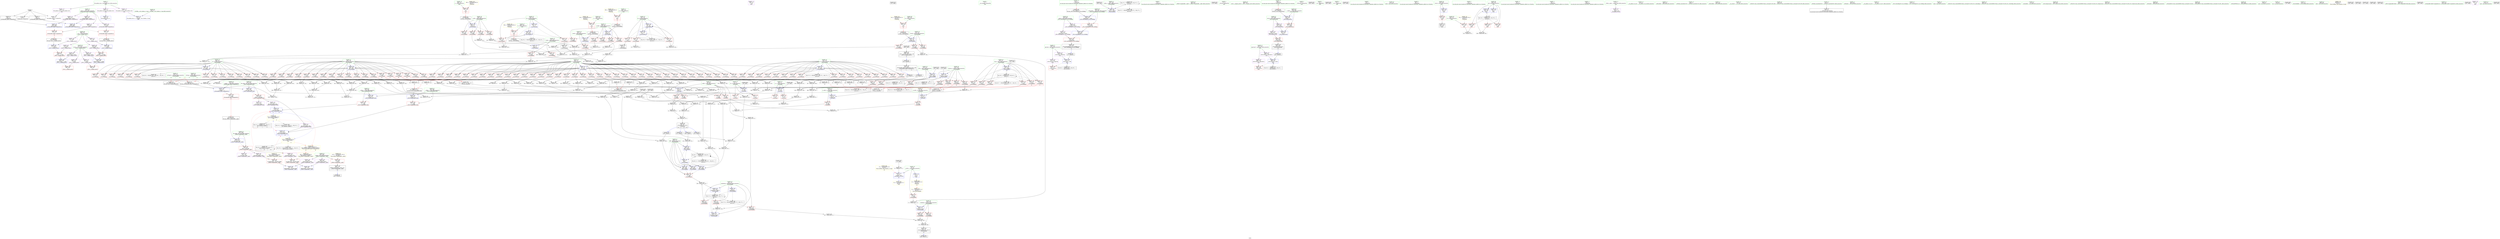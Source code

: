 digraph "SVFG" {
	label="SVFG";

	Node0x56410eed3fc0 [shape=record,color=grey,label="{NodeID: 0\nNullPtr}"];
	Node0x56410eed3fc0 -> Node0x56410eef7cb0[style=solid];
	Node0x56410eed3fc0 -> Node0x56410eef4300[style=solid];
	Node0x56410eed3fc0 -> Node0x56410eef43d0[style=solid];
	Node0x56410eed3fc0 -> Node0x56410ef05f50[style=solid];
	Node0x56410ef1dc70 [shape=record,color=grey,label="{NodeID: 609\n235 = cmp(231, 234, )\n}"];
	Node0x56410ef041b0 [shape=record,color=red,label="{NodeID: 277\n428\<--156\n\<--top_x\n_Z5solveddddd\n}"];
	Node0x56410ef041b0 -> Node0x56410ef1cbf0[style=solid];
	Node0x56410eef4f60 [shape=record,color=purple,label="{NodeID: 111\n569\<--15\n\<--.str.2\nmain\n}"];
	Node0x56410ef189f0 [shape=record,color=grey,label="{NodeID: 554\n291 = Binary(289, 290, )\n}"];
	Node0x56410ef189f0 -> Node0x56410ef1e270[style=solid];
	Node0x56410eef95e0 [shape=record,color=red,label="{NodeID: 222\n315\<--138\n\<--Rtf\n_Z5solveddddd\n}"];
	Node0x56410eef95e0 -> Node0x56410ef17f70[style=solid];
	Node0x56410eef5a00 [shape=record,color=green,label="{NodeID: 56\n474\<--475\n__z.addr\<--__z.addr_field_insensitive\n_ZSt3absIdET_RKSt7complexIS0_E\n}"];
	Node0x56410eef5a00 -> Node0x56410ef04420[style=solid];
	Node0x56410eef5a00 -> Node0x56410ef07a50[style=solid];
	Node0x56410ef75440 [shape=record,color=black,label="{NodeID: 831\n570 = PHI()\n}"];
	Node0x56410ef45020 [shape=record,color=black,label="{NodeID: 665\nMR_45V_7 = PHI(MR_45V_3, MR_45V_1, MR_45V_1, )\npts\{157 \}\n}"];
	Node0x56410ef06fc0 [shape=record,color=blue,label="{NodeID: 333\n134\<--242\nnonhitArea\<--add24\n_Z5solveddddd\n}"];
	Node0x56410ef06fc0 -> Node0x56410ef3e910[style=dashed];
	Node0x56410eefc820 [shape=record,color=red,label="{NodeID: 167\n210\<--130\n\<--g.addr\n_Z5solveddddd\n}"];
	Node0x56410eefc820 -> Node0x56410ef1a970[style=solid];
	Node0x56410eed2d90 [shape=record,color=green,label="{NodeID: 1\n7\<--1\n__dso_handle\<--dummyObj\nGlob }"];
	Node0x56410ef1ddf0 [shape=record,color=grey,label="{NodeID: 610\n346 = cmp(342, 345, )\n}"];
	Node0x56410ef04280 [shape=record,color=red,label="{NodeID: 278\n435\<--156\n\<--top_x\n_Z5solveddddd\n}"];
	Node0x56410ef04280 -> Node0x56410ef1c470[style=solid];
	Node0x56410eef5030 [shape=record,color=purple,label="{NodeID: 112\n720\<--17\nllvm.global_ctors_0\<--llvm.global_ctors\nGlob }"];
	Node0x56410eef5030 -> Node0x56410ef05d50[style=solid];
	Node0x56410ef18b70 [shape=record,color=grey,label="{NodeID: 555\n169 = Binary(167, 168, )\n}"];
	Node0x56410ef18b70 -> Node0x56410ef1c5f0[style=solid];
	Node0x56410eef96b0 [shape=record,color=red,label="{NodeID: 223\n316\<--138\n\<--Rtf\n_Z5solveddddd\n}"];
	Node0x56410eef96b0 -> Node0x56410ef17f70[style=solid];
	Node0x56410eef5ad0 [shape=record,color=green,label="{NodeID: 57\n476\<--477\ncoerce\<--coerce_field_insensitive\n_ZSt3absIdET_RKSt7complexIS0_E\n}"];
	Node0x56410eef5ad0 -> Node0x56410eef9de0[style=solid];
	Node0x56410eef5ad0 -> Node0x56410eef9eb0[style=solid];
	Node0x56410eef5ad0 -> Node0x56410eef9f80[style=solid];
	Node0x56410eef5ad0 -> Node0x56410eefa050[style=solid];
	Node0x56410ef75540 [shape=record,color=black,label="{NodeID: 832\n571 = PHI(632, )\n}"];
	Node0x56410ef75540 -> Node0x56410ef08270[style=solid];
	Node0x56410ef45520 [shape=record,color=black,label="{NodeID: 666\nMR_47V_7 = PHI(MR_47V_3, MR_47V_1, MR_47V_1, )\npts\{159 \}\n}"];
	Node0x56410ef07090 [shape=record,color=blue,label="{NodeID: 334\n152\<--272\nbottom_x\<--call40\n_Z5solveddddd\n}"];
	Node0x56410ef07090 -> Node0x56410ef038c0[style=dashed];
	Node0x56410ef07090 -> Node0x56410ef03990[style=dashed];
	Node0x56410ef07090 -> Node0x56410ef03a60[style=dashed];
	Node0x56410ef07090 -> Node0x56410ef03b30[style=dashed];
	Node0x56410ef07090 -> Node0x56410ef03c00[style=dashed];
	Node0x56410ef07090 -> Node0x56410ef3fd10[style=dashed];
	Node0x56410eefc8f0 [shape=record,color=red,label="{NodeID: 168\n213\<--130\n\<--g.addr\n_Z5solveddddd\n}"];
	Node0x56410eefc8f0 -> Node0x56410ef18ff0[style=solid];
	Node0x56410eeddc80 [shape=record,color=green,label="{NodeID: 2\n9\<--1\n\<--dummyObj\nCan only get source location for instruction, argument, global var or function.}"];
	Node0x56410ef1df70 [shape=record,color=grey,label="{NodeID: 611\n352 = cmp(348, 351, )\n}"];
	Node0x56410ef04350 [shape=record,color=red,label="{NodeID: 279\n447\<--160\n\<--diff\n_Z5solveddddd\n}"];
	Node0x56410ef04350 -> Node0x56410ef01aa0[style=solid];
	Node0x56410eef5130 [shape=record,color=purple,label="{NodeID: 113\n721\<--17\nllvm.global_ctors_1\<--llvm.global_ctors\nGlob }"];
	Node0x56410eef5130 -> Node0x56410ef05e50[style=solid];
	Node0x56410ef18cf0 [shape=record,color=grey,label="{NodeID: 556\n383 = Binary(375, 382, )\n}"];
	Node0x56410ef18cf0 -> Node0x56410ef11ee0[style=solid];
	Node0x56410eef9780 [shape=record,color=red,label="{NodeID: 224\n327\<--138\n\<--Rtf\n_Z5solveddddd\n}"];
	Node0x56410eef9780 -> Node0x56410ef13860[style=solid];
	Node0x56410eef5ba0 [shape=record,color=green,label="{NodeID: 58\n481\<--482\n_ZNKSt7complexIdE5__repEv\<--_ZNKSt7complexIdE5__repEv_field_insensitive\n}"];
	Node0x56410ef75710 [shape=record,color=black,label="{NodeID: 833\n579 = PHI()\n}"];
	Node0x56410ef45a20 [shape=record,color=black,label="{NodeID: 667\nMR_49V_13 = PHI(MR_49V_3, MR_49V_1, MR_49V_1, )\npts\{161 \}\n}"];
	Node0x56410ef11a60 [shape=record,color=grey,label="{NodeID: 501\n227 = Binary(225, 226, )\n|{<s0>8}}"];
	Node0x56410ef11a60:s0 -> Node0x56410ef76620[style=solid,color=red];
	Node0x56410ef07160 [shape=record,color=blue,label="{NodeID: 335\n154\<--287\nleft_y\<--call46\n_Z5solveddddd\n}"];
	Node0x56410ef07160 -> Node0x56410ef03cd0[style=dashed];
	Node0x56410ef07160 -> Node0x56410ef03da0[style=dashed];
	Node0x56410ef07160 -> Node0x56410ef40210[style=dashed];
	Node0x56410eefc9c0 [shape=record,color=red,label="{NodeID: 169\n465\<--132\n\<--totalArea\n_Z5solveddddd\n}"];
	Node0x56410eefc9c0 -> Node0x56410ef19bf0[style=solid];
	Node0x56410eef1f30 [shape=record,color=green,label="{NodeID: 3\n11\<--1\n_ZSt3cin\<--dummyObj\nGlob }"];
	Node0x56410ef1e0f0 [shape=record,color=grey,label="{NodeID: 612\n189 = cmp(188, 9, )\n}"];
	Node0x56410ef04420 [shape=record,color=red,label="{NodeID: 280\n479\<--474\n\<--__z.addr\n_ZSt3absIdET_RKSt7complexIS0_E\n|{<s0>20}}"];
	Node0x56410ef04420:s0 -> Node0x56410ef75e90[style=solid,color=red];
	Node0x56410eef5230 [shape=record,color=purple,label="{NodeID: 114\n722\<--17\nllvm.global_ctors_2\<--llvm.global_ctors\nGlob }"];
	Node0x56410eef5230 -> Node0x56410ef05f50[style=solid];
	Node0x56410ef18e70 [shape=record,color=grey,label="{NodeID: 557\n382 = Binary(378, 381, )\n}"];
	Node0x56410ef18e70 -> Node0x56410ef18cf0[style=solid];
	Node0x56410eef9850 [shape=record,color=red,label="{NodeID: 225\n328\<--138\n\<--Rtf\n_Z5solveddddd\n}"];
	Node0x56410eef9850 -> Node0x56410ef13860[style=solid];
	Node0x56410eef5ca0 [shape=record,color=green,label="{NodeID: 59\n494\<--495\n_ZSt13__complex_absCd\<--_ZSt13__complex_absCd_field_insensitive\n}"];
	Node0x56410ef757e0 [shape=record,color=black,label="{NodeID: 834\n582 = PHI(645, )\n}"];
	Node0x56410ef757e0 -> Node0x56410ef08340[style=solid];
	Node0x56410ef45f20 [shape=record,color=black,label="{NodeID: 668\nMR_51V_5 = PHI(MR_51V_4, MR_51V_1, MR_51V_1, )\npts\{1490000 1490001 \}\n}"];
	Node0x56410ef11be0 [shape=record,color=grey,label="{NodeID: 502\n239 = Binary(237, 238, )\n}"];
	Node0x56410ef11be0 -> Node0x56410ef00120[style=solid];
	Node0x56410ef07230 [shape=record,color=blue,label="{NodeID: 336\n156\<--312\ntop_x\<--call58\n_Z5solveddddd\n}"];
	Node0x56410ef07230 -> Node0x56410ef03e70[style=dashed];
	Node0x56410ef07230 -> Node0x56410ef03f40[style=dashed];
	Node0x56410ef07230 -> Node0x56410ef04010[style=dashed];
	Node0x56410ef07230 -> Node0x56410ef040e0[style=dashed];
	Node0x56410ef07230 -> Node0x56410ef041b0[style=dashed];
	Node0x56410ef07230 -> Node0x56410ef04280[style=dashed];
	Node0x56410ef07230 -> Node0x56410ef40710[style=dashed];
	Node0x56410eefca90 [shape=record,color=red,label="{NodeID: 170\n469\<--132\n\<--totalArea\n_Z5solveddddd\n}"];
	Node0x56410eefca90 -> Node0x56410ef183f0[style=solid];
	Node0x56410eef1fc0 [shape=record,color=green,label="{NodeID: 4\n12\<--1\n_ZSt4cout\<--dummyObj\nGlob }"];
	Node0x56410ef1e270 [shape=record,color=grey,label="{NodeID: 613\n299 = cmp(291, 298, )\n}"];
	Node0x56410ef044f0 [shape=record,color=red,label="{NodeID: 281\n490\<--489\n\<--\n_ZSt3absIdET_RKSt7complexIS0_E\n|{<s0>21}}"];
	Node0x56410ef044f0:s0 -> Node0x56410ef767a0[style=solid,color=red];
	Node0x56410eef9de0 [shape=record,color=purple,label="{NodeID: 115\n485\<--476\ncoerce.realp\<--coerce\n_ZSt3absIdET_RKSt7complexIS0_E\n}"];
	Node0x56410eef9de0 -> Node0x56410ef07b20[style=solid];
	Node0x56410ef18ff0 [shape=record,color=grey,label="{NodeID: 558\n216 = Binary(213, 215, )\n}"];
	Node0x56410ef18ff0 -> Node0x56410ef12ae0[style=solid];
	Node0x56410eef9920 [shape=record,color=red,label="{NodeID: 226\n354\<--138\n\<--Rtf\n_Z5solveddddd\n|{<s0>16}}"];
	Node0x56410eef9920:s0 -> Node0x56410ef769c0[style=solid,color=red];
	Node0x56410eef5da0 [shape=record,color=green,label="{NodeID: 60\n501\<--502\nthis.addr\<--this.addr_field_insensitive\n_ZNSt7complexIdEC2Edd\n}"];
	Node0x56410eef5da0 -> Node0x56410ef04690[style=solid];
	Node0x56410eef5da0 -> Node0x56410ef07cc0[style=solid];
	Node0x56410ef75950 [shape=record,color=black,label="{NodeID: 835\n590 = PHI()\n}"];
	Node0x56410ef46420 [shape=record,color=black,label="{NodeID: 669\nMR_53V_6 = PHI(MR_53V_5, MR_53V_1, MR_53V_1, )\npts\{1510000 1510001 \}\n}"];
	Node0x56410ef11d60 [shape=record,color=grey,label="{NodeID: 503\n391 = Binary(389, 390, )\n}"];
	Node0x56410ef11d60 -> Node0x56410ef11ee0[style=solid];
	Node0x56410ef07300 [shape=record,color=blue,label="{NodeID: 337\n158\<--338\nright_y\<--call70\n_Z5solveddddd\n}"];
	Node0x56410ef07300 -> Node0x56410ef40c10[style=dashed];
	Node0x56410eefcb60 [shape=record,color=red,label="{NodeID: 171\n241\<--134\n\<--nonhitArea\n_Z5solveddddd\n}"];
	Node0x56410eefcb60 -> Node0x56410ef002a0[style=solid];
	Node0x56410eef2050 [shape=record,color=green,label="{NodeID: 5\n13\<--1\n.str\<--dummyObj\nGlob }"];
	Node0x56410ef1e3f0 [shape=record,color=grey,label="{NodeID: 614\n186 = cmp(185, 9, )\n}"];
	Node0x56410ef045c0 [shape=record,color=red,label="{NodeID: 282\n492\<--491\n\<--\n_ZSt3absIdET_RKSt7complexIS0_E\n|{<s0>21}}"];
	Node0x56410ef045c0:s0 -> Node0x56410ef768b0[style=solid,color=red];
	Node0x56410eef9eb0 [shape=record,color=purple,label="{NodeID: 116\n486\<--476\ncoerce.imagp\<--coerce\n_ZSt3absIdET_RKSt7complexIS0_E\n}"];
	Node0x56410eef9eb0 -> Node0x56410ef07bf0[style=solid];
	Node0x56410ef19170 [shape=record,color=grey,label="{NodeID: 559\n381 = Binary(379, 380, )\n}"];
	Node0x56410ef19170 -> Node0x56410ef18e70[style=solid];
	Node0x56410eef99f0 [shape=record,color=red,label="{NodeID: 227\n372\<--138\n\<--Rtf\n_Z5solveddddd\n|{<s0>17}}"];
	Node0x56410eef99f0:s0 -> Node0x56410ef769c0[style=solid,color=red];
	Node0x56410eef5e70 [shape=record,color=green,label="{NodeID: 61\n503\<--504\n__r.addr\<--__r.addr_field_insensitive\n_ZNSt7complexIdEC2Edd\n}"];
	Node0x56410eef5e70 -> Node0x56410ef04760[style=solid];
	Node0x56410eef5e70 -> Node0x56410ef07d90[style=solid];
	Node0x56410ef75a20 [shape=record,color=black,label="{NodeID: 836\n599 = PHI()\n}"];
	Node0x56410ef11ee0 [shape=record,color=grey,label="{NodeID: 504\n392 = Binary(383, 391, )\n}"];
	Node0x56410ef11ee0 -> Node0x56410ef07570[style=solid];
	Node0x56410ef073d0 [shape=record,color=blue,label="{NodeID: 338\n160\<--9\ndiff\<--\n_Z5solveddddd\n}"];
	Node0x56410ef073d0 -> Node0x56410ef074a0[style=dashed];
	Node0x56410ef073d0 -> Node0x56410ef07570[style=dashed];
	Node0x56410ef073d0 -> Node0x56410ef07640[style=dashed];
	Node0x56410ef073d0 -> Node0x56410ef07710[style=dashed];
	Node0x56410eefcc30 [shape=record,color=red,label="{NodeID: 172\n448\<--134\n\<--nonhitArea\n_Z5solveddddd\n}"];
	Node0x56410eefcc30 -> Node0x56410ef01aa0[style=solid];
	Node0x56410eef2110 [shape=record,color=green,label="{NodeID: 6\n15\<--1\n.str.2\<--dummyObj\nGlob }"];
	Node0x56410ef1e570 [shape=record,color=grey,label="{NodeID: 615\n257 = cmp(256, 192, )\n}"];
	Node0x56410ef04690 [shape=record,color=red,label="{NodeID: 283\n510\<--501\nthis1\<--this.addr\n_ZNSt7complexIdEC2Edd\n}"];
	Node0x56410ef04690 -> Node0x56410eefa120[style=solid];
	Node0x56410ef04690 -> Node0x56410eefa1f0[style=solid];
	Node0x56410ef04690 -> Node0x56410eefa2c0[style=solid];
	Node0x56410eef9f80 [shape=record,color=purple,label="{NodeID: 117\n489\<--476\n\<--coerce\n_ZSt3absIdET_RKSt7complexIS0_E\n}"];
	Node0x56410eef9f80 -> Node0x56410ef044f0[style=solid];
	Node0x56410ef192f0 [shape=record,color=grey,label="{NodeID: 560\n411 = Binary(92, 410, )\n}"];
	Node0x56410ef192f0 -> Node0x56410ef19d70[style=solid];
	Node0x56410eef9ac0 [shape=record,color=red,label="{NodeID: 228\n402\<--138\n\<--Rtf\n_Z5solveddddd\n|{<s0>18}}"];
	Node0x56410eef9ac0:s0 -> Node0x56410ef769c0[style=solid,color=red];
	Node0x56410eef5f40 [shape=record,color=green,label="{NodeID: 62\n505\<--506\n__i.addr\<--__i.addr_field_insensitive\n_ZNSt7complexIdEC2Edd\n}"];
	Node0x56410eef5f40 -> Node0x56410ef04830[style=solid];
	Node0x56410eef5f40 -> Node0x56410ef07e60[style=solid];
	Node0x56410ef75af0 [shape=record,color=black,label="{NodeID: 837\n602 = PHI()\n}"];
	Node0x56410ef12060 [shape=record,color=grey,label="{NodeID: 505\n108 = Binary(91, 107, )\n}"];
	Node0x56410ef12060 -> Node0x56410eef45a0[style=solid];
	Node0x56410ef074a0 [shape=record,color=blue,label="{NodeID: 339\n160\<--369\ndiff\<--sub84\n_Z5solveddddd\n}"];
	Node0x56410ef074a0 -> Node0x56410ef04350[style=dashed];
	Node0x56410ef074a0 -> Node0x56410ef41110[style=dashed];
	Node0x56410eefcd00 [shape=record,color=red,label="{NodeID: 173\n466\<--134\n\<--nonhitArea\n_Z5solveddddd\n}"];
	Node0x56410eefcd00 -> Node0x56410ef19ef0[style=solid];
	Node0x56410eef21d0 [shape=record,color=green,label="{NodeID: 7\n18\<--1\n\<--dummyObj\nCan only get source location for instruction, argument, global var or function.}"];
	Node0x56410ef1e6f0 [shape=record,color=grey,label="{NodeID: 616\n254 = cmp(252, 253, )\n}"];
	Node0x56410ef04760 [shape=record,color=red,label="{NodeID: 284\n512\<--503\n\<--__r.addr\n_ZNSt7complexIdEC2Edd\n}"];
	Node0x56410ef04760 -> Node0x56410ef07f30[style=solid];
	Node0x56410eefa050 [shape=record,color=purple,label="{NodeID: 118\n491\<--476\n\<--coerce\n_ZSt3absIdET_RKSt7complexIS0_E\n}"];
	Node0x56410eefa050 -> Node0x56410ef045c0[style=solid];
	Node0x56410ef19470 [shape=record,color=grey,label="{NodeID: 561\n215 = Binary(92, 214, )\n}"];
	Node0x56410ef19470 -> Node0x56410ef18ff0[style=solid];
	Node0x56410eef9b90 [shape=record,color=red,label="{NodeID: 229\n419\<--138\n\<--Rtf\n_Z5solveddddd\n|{<s0>19}}"];
	Node0x56410eef9b90:s0 -> Node0x56410ef769c0[style=solid,color=red];
	Node0x56410eef6010 [shape=record,color=green,label="{NodeID: 63\n521\<--522\nmain\<--main_field_insensitive\n}"];
	Node0x56410ef75bc0 [shape=record,color=black,label="{NodeID: 838\n689 = PHI()\n}"];
	Node0x56410ef75bc0 -> Node0x56410eef4c20[style=solid];
	Node0x56410ef47520 [shape=record,color=yellow,style=double,label="{NodeID: 672\n110V_1 = ENCHI(MR_110V_0)\npts\{696 \}\nFun[_ZNKSt7complexIdE5__repEv]}"];
	Node0x56410ef47520 -> Node0x56410ef05940[style=dashed];
	Node0x56410ef121e0 [shape=record,color=grey,label="{NodeID: 506\n51 = Binary(47, 52, )\n}"];
	Node0x56410ef121e0 -> Node0x56410ef06050[style=solid];
	Node0x56410ef07570 [shape=record,color=blue,label="{NodeID: 340\n160\<--392\ndiff\<--add95\n_Z5solveddddd\n}"];
	Node0x56410ef07570 -> Node0x56410ef04350[style=dashed];
	Node0x56410ef07570 -> Node0x56410ef41110[style=dashed];
	Node0x56410eefcdd0 [shape=record,color=red,label="{NodeID: 174\n185\<--136\n\<--w\n_Z5solveddddd\n}"];
	Node0x56410eefcdd0 -> Node0x56410ef1e3f0[style=solid];
	Node0x56410eef2290 [shape=record,color=green,label="{NodeID: 8\n48\<--1\n\<--dummyObj\nCan only get source location for instruction, argument, global var or function.}"];
	Node0x56410ef1e870 [shape=record,color=grey,label="{NodeID: 617\n325 = cmp(317, 324, )\n}"];
	Node0x56410ef04830 [shape=record,color=red,label="{NodeID: 285\n513\<--505\n\<--__i.addr\n_ZNSt7complexIdEC2Edd\n}"];
	Node0x56410ef04830 -> Node0x56410ef08000[style=solid];
	Node0x56410eefa120 [shape=record,color=purple,label="{NodeID: 119\n511\<--510\n_M_value\<--this1\n_ZNSt7complexIdEC2Edd\n}"];
	Node0x56410ef195f0 [shape=record,color=grey,label="{NodeID: 562\n461 = Binary(460, 456, )\n}"];
	Node0x56410ef195f0 -> Node0x56410ef07980[style=solid];
	Node0x56410eef9c60 [shape=record,color=red,label="{NodeID: 230\n204\<--140\n\<--kx\n_Z5solveddddd\n}"];
	Node0x56410eef9c60 -> Node0x56410eef4670[style=solid];
	Node0x56410eef6110 [shape=record,color=green,label="{NodeID: 64\n524\<--525\nretval\<--retval_field_insensitive\nmain\n}"];
	Node0x56410eef6110 -> Node0x56410ef04900[style=solid];
	Node0x56410eef6110 -> Node0x56410ef080d0[style=solid];
	Node0x56410ef75cc0 [shape=record,color=black,label="{NodeID: 839\n633 = PHI(572, )\n0th arg _ZSt11setiosflagsSt13_Ios_Fmtflags }"];
	Node0x56410ef75cc0 -> Node0x56410ef084e0[style=solid];
	Node0x56410ef12360 [shape=record,color=grey,label="{NodeID: 507\n399 = Binary(397, 398, )\n}"];
	Node0x56410ef12360 -> Node0x56410ef1e9f0[style=solid];
	Node0x56410ef07640 [shape=record,color=blue,label="{NodeID: 341\n160\<--416\ndiff\<--sub107\n_Z5solveddddd\n}"];
	Node0x56410ef07640 -> Node0x56410ef04350[style=dashed];
	Node0x56410ef07640 -> Node0x56410ef41110[style=dashed];
	Node0x56410eefcea0 [shape=record,color=red,label="{NodeID: 175\n223\<--136\n\<--w\n_Z5solveddddd\n}"];
	Node0x56410eefcea0 -> Node0x56410ef12660[style=solid];
	Node0x56410eef2350 [shape=record,color=green,label="{NodeID: 9\n52\<--1\n\<--dummyObj\nCan only get source location for instruction, argument, global var or function.}"];
	Node0x56410ef1e9f0 [shape=record,color=grey,label="{NodeID: 618\n400 = cmp(396, 399, )\n}"];
	Node0x56410ef04900 [shape=record,color=red,label="{NodeID: 286\n612\<--524\n\<--retval\nmain\n}"];
	Node0x56410ef04900 -> Node0x56410eef49b0[style=solid];
	Node0x56410eefa1f0 [shape=record,color=purple,label="{NodeID: 120\n514\<--510\n_M_value.realp\<--this1\n_ZNSt7complexIdEC2Edd\n}"];
	Node0x56410eefa1f0 -> Node0x56410ef07f30[style=solid];
	Node0x56410ef19770 [shape=record,color=grey,label="{NodeID: 563\n90 = Binary(88, 89, )\n}"];
	Node0x56410ef19770 -> Node0x56410ef1c770[style=solid];
	Node0x56410ef01c90 [shape=record,color=red,label="{NodeID: 231\n460\<--140\n\<--kx\n_Z5solveddddd\n}"];
	Node0x56410ef01c90 -> Node0x56410ef195f0[style=solid];
	Node0x56410eef61e0 [shape=record,color=green,label="{NodeID: 65\n526\<--527\nN\<--N_field_insensitive\nmain\n}"];
	Node0x56410eef61e0 -> Node0x56410ef049d0[style=solid];
	Node0x56410ef75e90 [shape=record,color=black,label="{NodeID: 840\n694 = PHI(479, )\n0th arg _ZNKSt7complexIdE5__repEv }"];
	Node0x56410ef75e90 -> Node0x56410ef08b60[style=solid];
	Node0x56410ef124e0 [shape=record,color=grey,label="{NodeID: 508\n609 = Binary(608, 456, )\n}"];
	Node0x56410ef124e0 -> Node0x56410ef08410[style=solid];
	Node0x56410ef07710 [shape=record,color=blue,label="{NodeID: 342\n160\<--443\ndiff\<--add120\n_Z5solveddddd\n}"];
	Node0x56410ef07710 -> Node0x56410ef04350[style=dashed];
	Node0x56410ef07710 -> Node0x56410ef41110[style=dashed];
	Node0x56410eefcf70 [shape=record,color=red,label="{NodeID: 176\n226\<--136\n\<--w\n_Z5solveddddd\n}"];
	Node0x56410eefcf70 -> Node0x56410ef11a60[style=solid];
	Node0x56410eef2410 [shape=record,color=green,label="{NodeID: 10\n92\<--1\n\<--dummyObj\nCan only get source location for instruction, argument, global var or function.}"];
	Node0x56410ef1eb70 [shape=record,color=grey,label="{NodeID: 619\n552 = cmp(550, 551, )\n}"];
	Node0x56410ef049d0 [shape=record,color=red,label="{NodeID: 287\n551\<--526\n\<--N\nmain\n}"];
	Node0x56410ef049d0 -> Node0x56410ef1eb70[style=solid];
	Node0x56410eefa2c0 [shape=record,color=purple,label="{NodeID: 121\n515\<--510\n_M_value.imagp\<--this1\n_ZNSt7complexIdEC2Edd\n}"];
	Node0x56410eefa2c0 -> Node0x56410ef08000[style=solid];
	Node0x56410ef198f0 [shape=record,color=grey,label="{NodeID: 564\n378 = Binary(376, 377, )\n}"];
	Node0x56410ef198f0 -> Node0x56410ef18e70[style=solid];
	Node0x56410ef01d20 [shape=record,color=red,label="{NodeID: 232\n217\<--142\n\<--ky\n_Z5solveddddd\n}"];
	Node0x56410ef01d20 -> Node0x56410eef4740[style=solid];
	Node0x56410eef62b0 [shape=record,color=green,label="{NodeID: 66\n528\<--529\npid\<--pid_field_insensitive\nmain\n}"];
	Node0x56410eef62b0 -> Node0x56410ef04aa0[style=solid];
	Node0x56410eef62b0 -> Node0x56410ef04b70[style=solid];
	Node0x56410eef62b0 -> Node0x56410ef04c40[style=solid];
	Node0x56410eef62b0 -> Node0x56410ef081a0[style=solid];
	Node0x56410eef62b0 -> Node0x56410ef08410[style=solid];
	Node0x56410ef75fd0 [shape=record,color=black,label="{NodeID: 841\n473 = PHI(148, 150, )\n0th arg _ZSt3absIdET_RKSt7complexIS0_E }"];
	Node0x56410ef75fd0 -> Node0x56410ef07a50[style=solid];
	Node0x56410ef12660 [shape=record,color=grey,label="{NodeID: 509\n224 = Binary(222, 223, )\n|{<s0>8}}"];
	Node0x56410ef12660:s0 -> Node0x56410ef764a0[style=solid,color=red];
	Node0x56410ef077e0 [shape=record,color=blue,label="{NodeID: 343\n134\<--449\nnonhitArea\<--add123\n_Z5solveddddd\n}"];
	Node0x56410ef077e0 -> Node0x56410ef3e910[style=dashed];
	Node0x56410eefd040 [shape=record,color=red,label="{NodeID: 177\n237\<--136\n\<--w\n_Z5solveddddd\n}"];
	Node0x56410eefd040 -> Node0x56410ef11be0[style=solid];
	Node0x56410eef24d0 [shape=record,color=green,label="{NodeID: 11\n192\<--1\n\<--dummyObj\nCan only get source location for instruction, argument, global var or function.}"];
	Node0x56410ef04aa0 [shape=record,color=red,label="{NodeID: 288\n550\<--528\n\<--pid\nmain\n}"];
	Node0x56410ef04aa0 -> Node0x56410ef1eb70[style=solid];
	Node0x56410eefa390 [shape=record,color=purple,label="{NodeID: 122\n575\<--540\ncoerce.dive\<--agg.tmp\nmain\n}"];
	Node0x56410eefa390 -> Node0x56410ef08270[style=solid];
	Node0x56410ef19a70 [shape=record,color=grey,label="{NodeID: 565\n416 = Binary(409, 415, )\n}"];
	Node0x56410ef19a70 -> Node0x56410ef07640[style=solid];
	Node0x56410ef01df0 [shape=record,color=red,label="{NodeID: 233\n256\<--142\n\<--ky\n_Z5solveddddd\n}"];
	Node0x56410ef01df0 -> Node0x56410ef1e570[style=solid];
	Node0x56410eef6380 [shape=record,color=green,label="{NodeID: 67\n530\<--531\nf\<--f_field_insensitive\nmain\n}"];
	Node0x56410eef6380 -> Node0x56410ef04d10[style=solid];
	Node0x56410ef761e0 [shape=record,color=black,label="{NodeID: 842\n646 = PHI(583, )\n0th arg _ZSt12setprecisioni }"];
	Node0x56410ef761e0 -> Node0x56410ef08680[style=solid];
	Node0x56410ef478d0 [shape=record,color=yellow,style=double,label="{NodeID: 676\n69V_1 = ENCHI(MR_69V_0)\npts\{1490000 1510000 \}\nFun[_ZNKSt7complexIdE5__repEv]}"];
	Node0x56410ef478d0 -> Node0x56410ef05ae0[style=dashed];
	Node0x56410ef127e0 [shape=record,color=grey,label="{NodeID: 510\n351 = Binary(349, 350, )\n}"];
	Node0x56410ef127e0 -> Node0x56410ef1df70[style=solid];
	Node0x56410ef078b0 [shape=record,color=blue,label="{NodeID: 344\n142\<--455\nky\<--inc\n_Z5solveddddd\n}"];
	Node0x56410ef078b0 -> Node0x56410ef01d20[style=dashed];
	Node0x56410ef078b0 -> Node0x56410ef01df0[style=dashed];
	Node0x56410ef078b0 -> Node0x56410ef01ec0[style=dashed];
	Node0x56410ef078b0 -> Node0x56410ef06d50[style=dashed];
	Node0x56410ef078b0 -> Node0x56410ef078b0[style=dashed];
	Node0x56410ef078b0 -> Node0x56410ef36310[style=dashed];
	Node0x56410eefd110 [shape=record,color=red,label="{NodeID: 178\n238\<--136\n\<--w\n_Z5solveddddd\n}"];
	Node0x56410eefd110 -> Node0x56410ef11be0[style=solid];
	Node0x56410eef2590 [shape=record,color=green,label="{NodeID: 12\n456\<--1\n\<--dummyObj\nCan only get source location for instruction, argument, global var or function.}"];
	Node0x56410ef36c10 [shape=record,color=black,label="{NodeID: 621\nMR_78V_3 = PHI(MR_78V_4, MR_78V_2, )\npts\{529 \}\n}"];
	Node0x56410ef36c10 -> Node0x56410ef04aa0[style=dashed];
	Node0x56410ef36c10 -> Node0x56410ef04b70[style=dashed];
	Node0x56410ef36c10 -> Node0x56410ef04c40[style=dashed];
	Node0x56410ef36c10 -> Node0x56410ef08410[style=dashed];
	Node0x56410ef04b70 [shape=record,color=red,label="{NodeID: 289\n565\<--528\n\<--pid\nmain\n}"];
	Node0x56410eefa460 [shape=record,color=purple,label="{NodeID: 123\n577\<--540\ncoerce.dive10\<--agg.tmp\nmain\n}"];
	Node0x56410eefa460 -> Node0x56410ef05120[style=solid];
	Node0x56410ef19bf0 [shape=record,color=grey,label="{NodeID: 566\n468 = Binary(465, 467, )\n}"];
	Node0x56410ef19bf0 -> Node0x56410ef183f0[style=solid];
	Node0x56410ef01ec0 [shape=record,color=red,label="{NodeID: 234\n454\<--142\n\<--ky\n_Z5solveddddd\n}"];
	Node0x56410ef01ec0 -> Node0x56410ef1ac70[style=solid];
	Node0x56410eef6450 [shape=record,color=green,label="{NodeID: 68\n532\<--533\nR\<--R_field_insensitive\nmain\n}"];
	Node0x56410eef6450 -> Node0x56410ef04de0[style=solid];
	Node0x56410ef762f0 [shape=record,color=black,label="{NodeID: 843\n498 = PHI(148, 150, )\n0th arg _ZNSt7complexIdEC2Edd }"];
	Node0x56410ef762f0 -> Node0x56410ef07cc0[style=solid];
	Node0x56410ef479e0 [shape=record,color=yellow,style=double,label="{NodeID: 677\n71V_1 = ENCHI(MR_71V_0)\npts\{1490001 1510001 \}\nFun[_ZNKSt7complexIdE5__repEv]}"];
	Node0x56410ef479e0 -> Node0x56410ef05bb0[style=dashed];
	Node0x56410ef12960 [shape=record,color=grey,label="{NodeID: 511\n100 = Binary(93, 99, )\n}"];
	Node0x56410ef12960 -> Node0x56410ef1cd70[style=solid];
	Node0x56410ef07980 [shape=record,color=blue,label="{NodeID: 345\n140\<--461\nkx\<--inc127\n_Z5solveddddd\n}"];
	Node0x56410ef07980 -> Node0x56410eef9c60[style=dashed];
	Node0x56410ef07980 -> Node0x56410ef01c90[style=dashed];
	Node0x56410ef07980 -> Node0x56410ef07980[style=dashed];
	Node0x56410ef07980 -> Node0x56410ef42a10[style=dashed];
	Node0x56410eefd1e0 [shape=record,color=red,label="{NodeID: 179\n246\<--136\n\<--w\n_Z5solveddddd\n}"];
	Node0x56410eefd1e0 -> Node0x56410eeffca0[style=solid];
	Node0x56410eef2650 [shape=record,color=green,label="{NodeID: 13\n572\<--1\n\<--dummyObj\nCan only get source location for instruction, argument, global var or function.|{<s0>31}}"];
	Node0x56410eef2650:s0 -> Node0x56410ef75cc0[style=solid,color=red];
	Node0x56410ef37110 [shape=record,color=black,label="{NodeID: 622\nMR_90V_2 = PHI(MR_90V_3, MR_90V_1, )\npts\{5410000 \}\n}"];
	Node0x56410ef37110 -> Node0x56410ef08270[style=dashed];
	Node0x56410ef04c40 [shape=record,color=red,label="{NodeID: 290\n608\<--528\n\<--pid\nmain\n}"];
	Node0x56410ef04c40 -> Node0x56410ef124e0[style=solid];
	Node0x56410eefa530 [shape=record,color=purple,label="{NodeID: 124\n586\<--542\ncoerce.dive14\<--agg.tmp12\nmain\n}"];
	Node0x56410eefa530 -> Node0x56410ef08340[style=solid];
	Node0x56410ef19d70 [shape=record,color=grey,label="{NodeID: 567\n415 = Binary(411, 414, )\n}"];
	Node0x56410ef19d70 -> Node0x56410ef19a70[style=solid];
	Node0x56410ef01f90 [shape=record,color=red,label="{NodeID: 235\n222\<--144\n\<--cx\n_Z5solveddddd\n}"];
	Node0x56410ef01f90 -> Node0x56410ef12660[style=solid];
	Node0x56410eef6520 [shape=record,color=green,label="{NodeID: 69\n534\<--535\nt\<--t_field_insensitive\nmain\n}"];
	Node0x56410eef6520 -> Node0x56410ef04eb0[style=solid];
	Node0x56410ef764a0 [shape=record,color=black,label="{NodeID: 844\n499 = PHI(224, 247, )\n1st arg _ZNSt7complexIdEC2Edd }"];
	Node0x56410ef764a0 -> Node0x56410ef07d90[style=solid];
	Node0x56410ef47af0 [shape=record,color=yellow,style=double,label="{NodeID: 678\n61V_1 = ENCHI(MR_61V_0)\npts\{1490000 1490001 1510000 1510001 \}\nFun[_ZSt3absIdET_RKSt7complexIS0_E]|{<s0>20|<s1>20}}"];
	Node0x56410ef47af0:s0 -> Node0x56410ef478d0[style=dashed,color=red];
	Node0x56410ef47af0:s1 -> Node0x56410ef479e0[style=dashed,color=red];
	Node0x56410ef12ae0 [shape=record,color=grey,label="{NodeID: 512\n219 = Binary(216, 218, )\n}"];
	Node0x56410ef12ae0 -> Node0x56410ef12de0[style=solid];
	Node0x56410ef07a50 [shape=record,color=blue,label="{NodeID: 346\n474\<--473\n__z.addr\<--__z\n_ZSt3absIdET_RKSt7complexIS0_E\n}"];
	Node0x56410ef07a50 -> Node0x56410ef04420[style=dashed];
	Node0x56410eefd2b0 [shape=record,color=red,label="{NodeID: 180\n249\<--136\n\<--w\n_Z5solveddddd\n}"];
	Node0x56410eefd2b0 -> Node0x56410ef18570[style=solid];
	Node0x56410eef2710 [shape=record,color=green,label="{NodeID: 14\n583\<--1\n\<--dummyObj\nCan only get source location for instruction, argument, global var or function.|{<s0>33}}"];
	Node0x56410eef2710:s0 -> Node0x56410ef761e0[style=solid,color=red];
	Node0x56410ef37610 [shape=record,color=black,label="{NodeID: 623\nMR_92V_2 = PHI(MR_92V_3, MR_92V_1, )\npts\{5430000 \}\n}"];
	Node0x56410ef37610 -> Node0x56410ef08340[style=dashed];
	Node0x56410ef04d10 [shape=record,color=red,label="{NodeID: 291\n593\<--530\n\<--f\nmain\n|{<s0>35}}"];
	Node0x56410ef04d10:s0 -> Node0x56410ef77140[style=solid,color=red];
	Node0x56410eefa600 [shape=record,color=purple,label="{NodeID: 125\n588\<--542\ncoerce.dive15\<--agg.tmp12\nmain\n}"];
	Node0x56410eefa600 -> Node0x56410ef051f0[style=solid];
	Node0x56410ef19ef0 [shape=record,color=grey,label="{NodeID: 568\n467 = Binary(466, 52, )\n}"];
	Node0x56410ef19ef0 -> Node0x56410ef19bf0[style=solid];
	Node0x56410ef02060 [shape=record,color=red,label="{NodeID: 236\n245\<--144\n\<--cx\n_Z5solveddddd\n}"];
	Node0x56410ef02060 -> Node0x56410eeffca0[style=solid];
	Node0x56410eef65f0 [shape=record,color=green,label="{NodeID: 70\n536\<--537\nr\<--r_field_insensitive\nmain\n}"];
	Node0x56410eef65f0 -> Node0x56410ef04f80[style=solid];
	Node0x56410ef76620 [shape=record,color=black,label="{NodeID: 845\n500 = PHI(227, 250, )\n2nd arg _ZNSt7complexIdEC2Edd }"];
	Node0x56410ef76620 -> Node0x56410ef07e60[style=solid];
	Node0x56410ef12c60 [shape=record,color=grey,label="{NodeID: 513\n99 = Binary(96, 92, )\n}"];
	Node0x56410ef12c60 -> Node0x56410ef12960[style=solid];
	Node0x56410ef07b20 [shape=record,color=blue,label="{NodeID: 347\n485\<--483\ncoerce.realp\<--\n_ZSt3absIdET_RKSt7complexIS0_E\n}"];
	Node0x56410ef07b20 -> Node0x56410ef044f0[style=dashed];
	Node0x56410eefd380 [shape=record,color=red,label="{NodeID: 181\n265\<--136\n\<--w\n_Z5solveddddd\n}"];
	Node0x56410eefd380 -> Node0x56410ef133e0[style=solid];
	Node0x56410eef27d0 [shape=record,color=green,label="{NodeID: 15\n4\<--6\n_ZStL8__ioinit\<--_ZStL8__ioinit_field_insensitive\nGlob }"];
	Node0x56410eef27d0 -> Node0x56410eef4dc0[style=solid];
	Node0x56410ef04de0 [shape=record,color=red,label="{NodeID: 292\n594\<--532\n\<--R\nmain\n|{<s0>35}}"];
	Node0x56410ef04de0:s0 -> Node0x56410ef77250[style=solid,color=red];
	Node0x56410eefa6d0 [shape=record,color=purple,label="{NodeID: 126\n639\<--634\n_M_mask\<--retval\n_ZSt11setiosflagsSt13_Ios_Fmtflags\n}"];
	Node0x56410eefa6d0 -> Node0x56410ef085b0[style=solid];
	Node0x56410ef1a070 [shape=record,color=grey,label="{NodeID: 569\n414 = Binary(412, 413, )\n}"];
	Node0x56410ef1a070 -> Node0x56410ef19d70[style=solid];
	Node0x56410ef02130 [shape=record,color=red,label="{NodeID: 237\n279\<--144\n\<--cx\n_Z5solveddddd\n}"];
	Node0x56410ef02130 -> Node0x56410ef17b30[style=solid];
	Node0x56410eef66c0 [shape=record,color=green,label="{NodeID: 71\n538\<--539\ng\<--g_field_insensitive\nmain\n}"];
	Node0x56410eef66c0 -> Node0x56410ef05050[style=solid];
	Node0x56410ef767a0 [shape=record,color=black,label="{NodeID: 846\n667 = PHI(490, )\n0th arg _ZSt13__complex_absCd }"];
	Node0x56410ef767a0 -> Node0x56410ef08820[style=solid];
	Node0x56410ef12de0 [shape=record,color=grey,label="{NodeID: 514\n220 = Binary(212, 219, )\n}"];
	Node0x56410ef12de0 -> Node0x56410ef06ef0[style=solid];
	Node0x56410ef07bf0 [shape=record,color=blue,label="{NodeID: 348\n486\<--484\ncoerce.imagp\<--\n_ZSt3absIdET_RKSt7complexIS0_E\n}"];
	Node0x56410ef07bf0 -> Node0x56410ef045c0[style=dashed];
	Node0x56410eefd450 [shape=record,color=red,label="{NodeID: 182\n268\<--136\n\<--w\n_Z5solveddddd\n}"];
	Node0x56410eefd450 -> Node0x56410ef1b6f0[style=solid];
	Node0x56410eef2890 [shape=record,color=green,label="{NodeID: 16\n8\<--10\n_ZL2PI\<--_ZL2PI_field_insensitive\nGlob }"];
	Node0x56410eef2890 -> Node0x56410eefb4a0[style=solid];
	Node0x56410eef2890 -> Node0x56410ef05c80[style=solid];
	Node0x56410eef2890 -> Node0x56410ef06050[style=solid];
	Node0x56410ef04eb0 [shape=record,color=red,label="{NodeID: 293\n595\<--534\n\<--t\nmain\n|{<s0>35}}"];
	Node0x56410ef04eb0:s0 -> Node0x56410ef77360[style=solid,color=red];
	Node0x56410eefa7a0 [shape=record,color=purple,label="{NodeID: 127\n642\<--634\ncoerce.dive\<--retval\n_ZSt11setiosflagsSt13_Ios_Fmtflags\n}"];
	Node0x56410eefa7a0 -> Node0x56410ef05390[style=solid];
	Node0x56410ef1a1f0 [shape=record,color=grey,label="{NodeID: 570\n207 = Binary(199, 206, )\n}"];
	Node0x56410ef1a1f0 -> Node0x56410ef06e20[style=solid];
	Node0x56410ef02200 [shape=record,color=red,label="{NodeID: 238\n282\<--144\n\<--cx\n_Z5solveddddd\n}"];
	Node0x56410ef02200 -> Node0x56410ef00ea0[style=solid];
	Node0x56410eef6790 [shape=record,color=green,label="{NodeID: 72\n540\<--541\nagg.tmp\<--agg.tmp_field_insensitive\nmain\n}"];
	Node0x56410eef6790 -> Node0x56410eefa390[style=solid];
	Node0x56410eef6790 -> Node0x56410eefa460[style=solid];
	Node0x56410ef768b0 [shape=record,color=black,label="{NodeID: 847\n668 = PHI(492, )\n1st arg _ZSt13__complex_absCd }"];
	Node0x56410ef768b0 -> Node0x56410ef088f0[style=solid];
	Node0x56410ef12f60 [shape=record,color=grey,label="{NodeID: 515\n285 = Binary(281, 284, )\n}"];
	Node0x56410ef12f60 -> Node0x56410ef130e0[style=solid];
	Node0x56410ef07cc0 [shape=record,color=blue,label="{NodeID: 349\n501\<--498\nthis.addr\<--this\n_ZNSt7complexIdEC2Edd\n}"];
	Node0x56410ef07cc0 -> Node0x56410ef04690[style=dashed];
	Node0x56410eefd520 [shape=record,color=red,label="{NodeID: 183\n280\<--136\n\<--w\n_Z5solveddddd\n}"];
	Node0x56410eefd520 -> Node0x56410ef17b30[style=solid];
	Node0x56410eef2950 [shape=record,color=green,label="{NodeID: 17\n17\<--21\nllvm.global_ctors\<--llvm.global_ctors_field_insensitive\nGlob }"];
	Node0x56410eef2950 -> Node0x56410eef5030[style=solid];
	Node0x56410eef2950 -> Node0x56410eef5130[style=solid];
	Node0x56410eef2950 -> Node0x56410eef5230[style=solid];
	Node0x56410ef04f80 [shape=record,color=red,label="{NodeID: 294\n596\<--536\n\<--r\nmain\n|{<s0>35}}"];
	Node0x56410ef04f80:s0 -> Node0x56410ef77470[style=solid,color=red];
	Node0x56410eefa870 [shape=record,color=purple,label="{NodeID: 128\n652\<--647\n_M_n\<--retval\n_ZSt12setprecisioni\n}"];
	Node0x56410eefa870 -> Node0x56410ef08750[style=solid];
	Node0x56410ef1a370 [shape=record,color=grey,label="{NodeID: 571\n206 = Binary(203, 205, )\n}"];
	Node0x56410ef1a370 -> Node0x56410ef1a1f0[style=solid];
	Node0x56410ef022d0 [shape=record,color=red,label="{NodeID: 239\n318\<--144\n\<--cx\n_Z5solveddddd\n}"];
	Node0x56410ef022d0 -> Node0x56410ef180f0[style=solid];
	Node0x56410eef6860 [shape=record,color=green,label="{NodeID: 73\n542\<--543\nagg.tmp12\<--agg.tmp12_field_insensitive\nmain\n}"];
	Node0x56410eef6860 -> Node0x56410eefa530[style=solid];
	Node0x56410eef6860 -> Node0x56410eefa600[style=solid];
	Node0x56410ef769c0 [shape=record,color=black,label="{NodeID: 848\n60 = PHI(354, 372, 402, 419, )\n0th arg _Z4calcddd }"];
	Node0x56410ef769c0 -> Node0x56410ef06120[style=solid];
	Node0x56410ef130e0 [shape=record,color=grey,label="{NodeID: 516\n286 = Binary(278, 285, )\n}"];
	Node0x56410ef07d90 [shape=record,color=blue,label="{NodeID: 350\n503\<--499\n__r.addr\<--__r\n_ZNSt7complexIdEC2Edd\n}"];
	Node0x56410ef07d90 -> Node0x56410ef04760[style=dashed];
	Node0x56410eefd5f0 [shape=record,color=red,label="{NodeID: 184\n283\<--136\n\<--w\n_Z5solveddddd\n}"];
	Node0x56410eefd5f0 -> Node0x56410ef00ea0[style=solid];
	Node0x56410eef2a10 [shape=record,color=green,label="{NodeID: 18\n22\<--23\n__cxx_global_var_init\<--__cxx_global_var_init_field_insensitive\n}"];
	Node0x56410ef05050 [shape=record,color=red,label="{NodeID: 295\n597\<--538\n\<--g\nmain\n|{<s0>35}}"];
	Node0x56410ef05050:s0 -> Node0x56410ef77580[style=solid,color=red];
	Node0x56410eefa940 [shape=record,color=purple,label="{NodeID: 129\n655\<--647\ncoerce.dive\<--retval\n_ZSt12setprecisioni\n}"];
	Node0x56410eefa940 -> Node0x56410ef05530[style=solid];
	Node0x56410ef1a4f0 [shape=record,color=grey,label="{NodeID: 572\n389 = Binary(388, 92, )\n}"];
	Node0x56410ef1a4f0 -> Node0x56410ef11d60[style=solid];
	Node0x56410ef023a0 [shape=record,color=red,label="{NodeID: 240\n321\<--144\n\<--cx\n_Z5solveddddd\n}"];
	Node0x56410ef023a0 -> Node0x56410ef186f0[style=solid];
	Node0x56410eef6930 [shape=record,color=green,label="{NodeID: 74\n546\<--547\n_ZNSirsERi\<--_ZNSirsERi_field_insensitive\n}"];
	Node0x56410ef76d40 [shape=record,color=black,label="{NodeID: 849\n61 = PHI(357, 373, 405, 420, )\n1st arg _Z4calcddd }"];
	Node0x56410ef76d40 -> Node0x56410ef061f0[style=solid];
	Node0x56410ef13260 [shape=record,color=grey,label="{NodeID: 517\n263 = Binary(261, 262, )\n}"];
	Node0x56410ef13260 -> Node0x56410ef1bb70[style=solid];
	Node0x56410ef07e60 [shape=record,color=blue,label="{NodeID: 351\n505\<--500\n__i.addr\<--__i\n_ZNSt7complexIdEC2Edd\n}"];
	Node0x56410ef07e60 -> Node0x56410ef04830[style=dashed];
	Node0x56410eefd6c0 [shape=record,color=red,label="{NodeID: 185\n293\<--136\n\<--w\n_Z5solveddddd\n}"];
	Node0x56410eefd6c0 -> Node0x56410ef17df0[style=solid];
	Node0x56410eef2ad0 [shape=record,color=green,label="{NodeID: 19\n26\<--27\n_ZNSt8ios_base4InitC1Ev\<--_ZNSt8ios_base4InitC1Ev_field_insensitive\n}"];
	Node0x56410ef05120 [shape=record,color=red,label="{NodeID: 296\n578\<--577\n\<--coerce.dive10\nmain\n}"];
	Node0x56410eefaa10 [shape=record,color=purple,label="{NodeID: 130\n673\<--669\n\<--__z\n_ZSt13__complex_absCd\n}"];
	Node0x56410eefaa10 -> Node0x56410ef08820[style=solid];
	Node0x56410ef1a670 [shape=record,color=grey,label="{NodeID: 573\n388 = Binary(384, 387, )\n}"];
	Node0x56410ef1a670 -> Node0x56410ef1a4f0[style=solid];
	Node0x56410ef02470 [shape=record,color=red,label="{NodeID: 241\n330\<--144\n\<--cx\n_Z5solveddddd\n}"];
	Node0x56410ef02470 -> Node0x56410eeffe20[style=solid];
	Node0x56410eef6a30 [shape=record,color=green,label="{NodeID: 75\n555\<--556\n_ZNSirsERd\<--_ZNSirsERd_field_insensitive\n}"];
	Node0x56410ef76f40 [shape=record,color=black,label="{NodeID: 850\n62 = PHI(358, 374, 408, 423, )\n2nd arg _Z4calcddd }"];
	Node0x56410ef76f40 -> Node0x56410ef062c0[style=solid];
	Node0x56410ef133e0 [shape=record,color=grey,label="{NodeID: 518\n266 = Binary(264, 265, )\n}"];
	Node0x56410ef133e0 -> Node0x56410ef1b270[style=solid];
	Node0x56410ef07f30 [shape=record,color=blue,label="{NodeID: 352\n514\<--512\n_M_value.realp\<--\n_ZNSt7complexIdEC2Edd\n|{<s0>8|<s1>10}}"];
	Node0x56410ef07f30:s0 -> Node0x56410ef0bb70[style=dashed,color=blue];
	Node0x56410ef07f30:s1 -> Node0x56410ef0ba10[style=dashed,color=blue];
	Node0x56410eefd790 [shape=record,color=red,label="{NodeID: 186\n296\<--136\n\<--w\n_Z5solveddddd\n}"];
	Node0x56410eefd790 -> Node0x56410ef18270[style=solid];
	Node0x56410eef2b90 [shape=record,color=green,label="{NodeID: 20\n32\<--33\n__cxa_atexit\<--__cxa_atexit_field_insensitive\n}"];
	Node0x56410ef051f0 [shape=record,color=red,label="{NodeID: 297\n589\<--588\n\<--coerce.dive15\nmain\n}"];
	Node0x56410eefaae0 [shape=record,color=purple,label="{NodeID: 131\n675\<--669\n\<--__z\n_ZSt13__complex_absCd\n}"];
	Node0x56410eefaae0 -> Node0x56410ef088f0[style=solid];
	Node0x56410ef1a7f0 [shape=record,color=grey,label="{NodeID: 574\n387 = Binary(385, 386, )\n}"];
	Node0x56410ef1a7f0 -> Node0x56410ef1a670[style=solid];
	Node0x56410ef02540 [shape=record,color=red,label="{NodeID: 242\n333\<--144\n\<--cx\n_Z5solveddddd\n}"];
	Node0x56410ef02540 -> Node0x56410ef00420[style=solid];
	Node0x56410eef6b30 [shape=record,color=green,label="{NodeID: 76\n563\<--564\n_ZStlsISt11char_traitsIcEERSt13basic_ostreamIcT_ES5_PKc\<--_ZStlsISt11char_traitsIcEERSt13basic_ostreamIcT_ES5_PKc_field_insensitive\n}"];
	Node0x56410ef77140 [shape=record,color=black,label="{NodeID: 851\n117 = PHI(593, )\n0th arg _Z5solveddddd }"];
	Node0x56410ef77140 -> Node0x56410ef06530[style=solid];
	Node0x56410ef13560 [shape=record,color=grey,label="{NodeID: 519\n95 = Binary(92, 94, )\n}"];
	Node0x56410ef08000 [shape=record,color=blue,label="{NodeID: 353\n515\<--513\n_M_value.imagp\<--\n_ZNSt7complexIdEC2Edd\n|{<s0>8|<s1>10}}"];
	Node0x56410ef08000:s0 -> Node0x56410ef0bb70[style=dashed,color=blue];
	Node0x56410ef08000:s1 -> Node0x56410ef0ba10[style=dashed,color=blue];
	Node0x56410eefd860 [shape=record,color=red,label="{NodeID: 187\n305\<--136\n\<--w\n_Z5solveddddd\n}"];
	Node0x56410eefd860 -> Node0x56410ef139e0[style=solid];
	Node0x56410eef2c50 [shape=record,color=green,label="{NodeID: 21\n31\<--37\n_ZNSt8ios_base4InitD1Ev\<--_ZNSt8ios_base4InitD1Ev_field_insensitive\n}"];
	Node0x56410eef2c50 -> Node0x56410eef44a0[style=solid];
	Node0x56410ef052c0 [shape=record,color=red,label="{NodeID: 298\n640\<--636\n\<--__mask.addr\n_ZSt11setiosflagsSt13_Ios_Fmtflags\n}"];
	Node0x56410ef052c0 -> Node0x56410ef085b0[style=solid];
	Node0x56410eefabb0 [shape=record,color=purple,label="{NodeID: 132\n677\<--669\n__z.realp\<--__z\n_ZSt13__complex_absCd\n}"];
	Node0x56410eefabb0 -> Node0x56410ef05600[style=solid];
	Node0x56410ef1a970 [shape=record,color=grey,label="{NodeID: 575\n211 = Binary(210, 92, )\n}"];
	Node0x56410ef1a970 -> Node0x56410ef1aaf0[style=solid];
	Node0x56410ef02610 [shape=record,color=red,label="{NodeID: 243\n343\<--144\n\<--cx\n_Z5solveddddd\n}"];
	Node0x56410ef02610 -> Node0x56410ef00ba0[style=solid];
	Node0x56410eef6c30 [shape=record,color=green,label="{NodeID: 77\n567\<--568\n_ZNSolsEi\<--_ZNSolsEi_field_insensitive\n}"];
	Node0x56410ef77250 [shape=record,color=black,label="{NodeID: 852\n118 = PHI(594, )\n1st arg _Z5solveddddd }"];
	Node0x56410ef77250 -> Node0x56410ef06600[style=solid];
	Node0x56410ef136e0 [shape=record,color=grey,label="{NodeID: 520\n303 = Binary(301, 302, )\n}"];
	Node0x56410ef136e0 -> Node0x56410ef00d20[style=solid];
	Node0x56410ef080d0 [shape=record,color=blue,label="{NodeID: 354\n524\<--192\nretval\<--\nmain\n}"];
	Node0x56410ef080d0 -> Node0x56410ef04900[style=dashed];
	Node0x56410eefd930 [shape=record,color=red,label="{NodeID: 188\n308\<--136\n\<--w\n_Z5solveddddd\n}"];
	Node0x56410eefd930 -> Node0x56410ef008a0[style=solid];
	Node0x56410eef2d10 [shape=record,color=green,label="{NodeID: 22\n44\<--45\n__cxx_global_var_init.1\<--__cxx_global_var_init.1_field_insensitive\n}"];
	Node0x56410ef05390 [shape=record,color=red,label="{NodeID: 299\n643\<--642\n\<--coerce.dive\n_ZSt11setiosflagsSt13_Ios_Fmtflags\n}"];
	Node0x56410ef05390 -> Node0x56410eef4a80[style=solid];
	Node0x56410eefac80 [shape=record,color=purple,label="{NodeID: 133\n679\<--669\n__z.imagp\<--__z\n_ZSt13__complex_absCd\n}"];
	Node0x56410eefac80 -> Node0x56410ef056d0[style=solid];
	Node0x56410ef1aaf0 [shape=record,color=grey,label="{NodeID: 576\n212 = Binary(209, 211, )\n}"];
	Node0x56410ef1aaf0 -> Node0x56410ef12de0[style=solid];
	Node0x56410ef026e0 [shape=record,color=red,label="{NodeID: 244\n355\<--144\n\<--cx\n_Z5solveddddd\n}"];
	Node0x56410ef026e0 -> Node0x56410ef1af70[style=solid];
	Node0x56410eef6d30 [shape=record,color=green,label="{NodeID: 78\n573\<--574\n_ZSt11setiosflagsSt13_Ios_Fmtflags\<--_ZSt11setiosflagsSt13_Ios_Fmtflags_field_insensitive\n}"];
	Node0x56410ef77360 [shape=record,color=black,label="{NodeID: 853\n119 = PHI(595, )\n2nd arg _Z5solveddddd }"];
	Node0x56410ef77360 -> Node0x56410ef066d0[style=solid];
	Node0x56410ef13860 [shape=record,color=grey,label="{NodeID: 521\n329 = Binary(327, 328, )\n}"];
	Node0x56410ef13860 -> Node0x56410ef00720[style=solid];
	Node0x56410ef081a0 [shape=record,color=blue,label="{NodeID: 355\n528\<--456\npid\<--\nmain\n}"];
	Node0x56410ef081a0 -> Node0x56410ef36c10[style=dashed];
	Node0x56410eefda00 [shape=record,color=red,label="{NodeID: 189\n319\<--136\n\<--w\n_Z5solveddddd\n}"];
	Node0x56410eefda00 -> Node0x56410ef180f0[style=solid];
	Node0x56410eef2dd0 [shape=record,color=green,label="{NodeID: 23\n49\<--50\natan\<--atan_field_insensitive\n}"];
	Node0x56410ef05460 [shape=record,color=red,label="{NodeID: 300\n653\<--649\n\<--__n.addr\n_ZSt12setprecisioni\n}"];
	Node0x56410ef05460 -> Node0x56410ef08750[style=solid];
	Node0x56410eefad50 [shape=record,color=purple,label="{NodeID: 134\n681\<--671\ncoerce.realp\<--coerce\n_ZSt13__complex_absCd\n}"];
	Node0x56410eefad50 -> Node0x56410ef089c0[style=solid];
	Node0x56410ef1ac70 [shape=record,color=grey,label="{NodeID: 577\n455 = Binary(454, 456, )\n}"];
	Node0x56410ef1ac70 -> Node0x56410ef078b0[style=solid];
	Node0x56410ef027b0 [shape=record,color=red,label="{NodeID: 245\n361\<--144\n\<--cx\n_Z5solveddddd\n}"];
	Node0x56410ef027b0 -> Node0x56410ef011a0[style=solid];
	Node0x56410eef6e30 [shape=record,color=green,label="{NodeID: 79\n580\<--581\n_ZStlsIcSt11char_traitsIcEERSt13basic_ostreamIT_T0_ES6_St12_Setiosflags\<--_ZStlsIcSt11char_traitsIcEERSt13basic_ostreamIT_T0_ES6_St12_Setiosflags_field_insensitive\n}"];
	Node0x56410ef77470 [shape=record,color=black,label="{NodeID: 854\n120 = PHI(596, )\n3rd arg _Z5solveddddd }"];
	Node0x56410ef77470 -> Node0x56410ef067a0[style=solid];
	Node0x56410ef139e0 [shape=record,color=grey,label="{NodeID: 522\n306 = Binary(304, 305, )\n}"];
	Node0x56410ef139e0 -> Node0x56410ef00a20[style=solid];
	Node0x56410ef08270 [shape=record,color=blue,label="{NodeID: 356\n575\<--571\ncoerce.dive\<--call9\nmain\n}"];
	Node0x56410ef08270 -> Node0x56410ef05120[style=dashed];
	Node0x56410ef08270 -> Node0x56410ef37110[style=dashed];
	Node0x56410eefdad0 [shape=record,color=red,label="{NodeID: 190\n322\<--136\n\<--w\n_Z5solveddddd\n}"];
	Node0x56410eefdad0 -> Node0x56410ef186f0[style=solid];
	Node0x56410eef2e90 [shape=record,color=green,label="{NodeID: 24\n57\<--58\n_Z4calcddd\<--_Z4calcddd_field_insensitive\n}"];
	Node0x56410ef05530 [shape=record,color=red,label="{NodeID: 301\n656\<--655\n\<--coerce.dive\n_ZSt12setprecisioni\n}"];
	Node0x56410ef05530 -> Node0x56410eef4b50[style=solid];
	Node0x56410eefae20 [shape=record,color=purple,label="{NodeID: 135\n682\<--671\ncoerce.imagp\<--coerce\n_ZSt13__complex_absCd\n}"];
	Node0x56410eefae20 -> Node0x56410ef08a90[style=solid];
	Node0x56410ef1adf0 [shape=record,color=grey,label="{NodeID: 578\n181 = Binary(179, 180, )\n}"];
	Node0x56410ef1adf0 -> Node0x56410ef01920[style=solid];
	Node0x56410ef02880 [shape=record,color=red,label="{NodeID: 246\n385\<--144\n\<--cx\n_Z5solveddddd\n}"];
	Node0x56410ef02880 -> Node0x56410ef1a7f0[style=solid];
	Node0x56410eef6f30 [shape=record,color=green,label="{NodeID: 80\n584\<--585\n_ZSt12setprecisioni\<--_ZSt12setprecisioni_field_insensitive\n}"];
	Node0x56410ef77580 [shape=record,color=black,label="{NodeID: 855\n121 = PHI(597, )\n4th arg _Z5solveddddd }"];
	Node0x56410ef77580 -> Node0x56410ef06870[style=solid];
	Node0x56410eeffca0 [shape=record,color=grey,label="{NodeID: 523\n247 = Binary(245, 246, )\n|{<s0>10}}"];
	Node0x56410eeffca0:s0 -> Node0x56410ef764a0[style=solid,color=red];
	Node0x56410ef08340 [shape=record,color=blue,label="{NodeID: 357\n586\<--582\ncoerce.dive14\<--call13\nmain\n}"];
	Node0x56410ef08340 -> Node0x56410ef051f0[style=dashed];
	Node0x56410ef08340 -> Node0x56410ef37610[style=dashed];
	Node0x56410eefdba0 [shape=record,color=red,label="{NodeID: 191\n331\<--136\n\<--w\n_Z5solveddddd\n}"];
	Node0x56410eefdba0 -> Node0x56410eeffe20[style=solid];
	Node0x56410eef2f90 [shape=record,color=green,label="{NodeID: 25\n63\<--64\nr.addr\<--r.addr_field_insensitive\n_Z4calcddd\n}"];
	Node0x56410eef2f90 -> Node0x56410eefb570[style=solid];
	Node0x56410eef2f90 -> Node0x56410eefb640[style=solid];
	Node0x56410eef2f90 -> Node0x56410eefb710[style=solid];
	Node0x56410eef2f90 -> Node0x56410eefb7e0[style=solid];
	Node0x56410eef2f90 -> Node0x56410ef06120[style=solid];
	Node0x56410ef05600 [shape=record,color=red,label="{NodeID: 302\n678\<--677\n__z.real\<--__z.realp\n_ZSt13__complex_absCd\n}"];
	Node0x56410ef05600 -> Node0x56410ef089c0[style=solid];
	Node0x56410eefaef0 [shape=record,color=purple,label="{NodeID: 136\n685\<--671\n\<--coerce\n_ZSt13__complex_absCd\n}"];
	Node0x56410eefaef0 -> Node0x56410ef057a0[style=solid];
	Node0x56410ef1af70 [shape=record,color=grey,label="{NodeID: 579\n357 = Binary(355, 356, )\n|{<s0>16}}"];
	Node0x56410ef1af70:s0 -> Node0x56410ef76d40[style=solid,color=red];
	Node0x56410ef02950 [shape=record,color=red,label="{NodeID: 247\n403\<--144\n\<--cx\n_Z5solveddddd\n}"];
	Node0x56410ef02950 -> Node0x56410ef1daf0[style=solid];
	Node0x56410eef7030 [shape=record,color=green,label="{NodeID: 81\n591\<--592\n_ZStlsIcSt11char_traitsIcEERSt13basic_ostreamIT_T0_ES6_St13_Setprecision\<--_ZStlsIcSt11char_traitsIcEERSt13basic_ostreamIT_T0_ES6_St13_Setprecision_field_insensitive\n}"];
	Node0x56410eeffe20 [shape=record,color=grey,label="{NodeID: 524\n332 = Binary(330, 331, )\n}"];
	Node0x56410eeffe20 -> Node0x56410ef005a0[style=solid];
	Node0x56410ef08410 [shape=record,color=blue,label="{NodeID: 358\n528\<--609\npid\<--inc\nmain\n}"];
	Node0x56410ef08410 -> Node0x56410ef36c10[style=dashed];
	Node0x56410eef7d80 [shape=record,color=red,label="{NodeID: 192\n334\<--136\n\<--w\n_Z5solveddddd\n}"];
	Node0x56410eef7d80 -> Node0x56410ef00420[style=solid];
	Node0x56410eef3060 [shape=record,color=green,label="{NodeID: 26\n65\<--66\nx1.addr\<--x1.addr_field_insensitive\n_Z4calcddd\n}"];
	Node0x56410eef3060 -> Node0x56410eefb8b0[style=solid];
	Node0x56410eef3060 -> Node0x56410ef061f0[style=solid];
	Node0x56410ef0ba10 [shape=record,color=yellow,style=double,label="{NodeID: 801\n53V_5 = CSCHI(MR_53V_3)\npts\{1510000 1510001 \}\nCS[]|{|<s2>11}}"];
	Node0x56410ef0ba10 -> Node0x56410ef41b10[style=dashed];
	Node0x56410ef0ba10 -> Node0x56410ef46420[style=dashed];
	Node0x56410ef0ba10:s2 -> Node0x56410ef47af0[style=dashed,color=red];
	Node0x56410ef056d0 [shape=record,color=red,label="{NodeID: 303\n680\<--679\n__z.imag\<--__z.imagp\n_ZSt13__complex_absCd\n}"];
	Node0x56410ef056d0 -> Node0x56410ef08a90[style=solid];
	Node0x56410eefafc0 [shape=record,color=purple,label="{NodeID: 137\n687\<--671\n\<--coerce\n_ZSt13__complex_absCd\n}"];
	Node0x56410eefafc0 -> Node0x56410ef05870[style=solid];
	Node0x56410ef1b0f0 [shape=record,color=grey,label="{NodeID: 580\n434 = Binary(424, 433, )\n}"];
	Node0x56410ef1b0f0 -> Node0x56410ef01620[style=solid];
	Node0x56410ef02a20 [shape=record,color=red,label="{NodeID: 248\n406\<--144\n\<--cx\n_Z5solveddddd\n}"];
	Node0x56410ef02a20 -> Node0x56410ef1d670[style=solid];
	Node0x56410eef7130 [shape=record,color=green,label="{NodeID: 82\n600\<--601\n_ZNSolsEd\<--_ZNSolsEd_field_insensitive\n}"];
	Node0x56410eefffa0 [shape=record,color=grey,label="{NodeID: 525\n298 = Binary(294, 297, )\n}"];
	Node0x56410eefffa0 -> Node0x56410ef1e270[style=solid];
	Node0x56410ef084e0 [shape=record,color=blue,label="{NodeID: 359\n636\<--633\n__mask.addr\<--__mask\n_ZSt11setiosflagsSt13_Ios_Fmtflags\n}"];
	Node0x56410ef084e0 -> Node0x56410ef052c0[style=dashed];
	Node0x56410eef7e50 [shape=record,color=red,label="{NodeID: 193\n344\<--136\n\<--w\n_Z5solveddddd\n}"];
	Node0x56410eef7e50 -> Node0x56410ef00ba0[style=solid];
	Node0x56410eef3130 [shape=record,color=green,label="{NodeID: 27\n67\<--68\nx2.addr\<--x2.addr_field_insensitive\n_Z4calcddd\n}"];
	Node0x56410eef3130 -> Node0x56410eefb980[style=solid];
	Node0x56410eef3130 -> Node0x56410ef062c0[style=solid];
	Node0x56410ef0bb70 [shape=record,color=yellow,style=double,label="{NodeID: 802\n51V_4 = CSCHI(MR_51V_3)\npts\{1490000 1490001 \}\nCS[]|{|<s2>9}}"];
	Node0x56410ef0bb70 -> Node0x56410ef41610[style=dashed];
	Node0x56410ef0bb70 -> Node0x56410ef45f20[style=dashed];
	Node0x56410ef0bb70:s2 -> Node0x56410ef47af0[style=dashed,color=red];
	Node0x56410ef057a0 [shape=record,color=red,label="{NodeID: 304\n686\<--685\n\<--\n_ZSt13__complex_absCd\n}"];
	Node0x56410eefb090 [shape=record,color=purple,label="{NodeID: 138\n706\<--695\nretval.realp\<--retval\n_ZNKSt7complexIdE5__repEv\n}"];
	Node0x56410eefb090 -> Node0x56410ef08c30[style=solid];
	Node0x56410ef1b270 [shape=record,color=grey,label="{NodeID: 581\n270 = Binary(266, 269, )\n}"];
	Node0x56410ef1b270 -> Node0x56410ef1bb70[style=solid];
	Node0x56410ef02af0 [shape=record,color=red,label="{NodeID: 249\n421\<--144\n\<--cx\n_Z5solveddddd\n}"];
	Node0x56410ef02af0 -> Node0x56410ef01020[style=solid];
	Node0x56410eef7230 [shape=record,color=green,label="{NodeID: 83\n603\<--604\n_ZSt4endlIcSt11char_traitsIcEERSt13basic_ostreamIT_T0_ES6_\<--_ZSt4endlIcSt11char_traitsIcEERSt13basic_ostreamIT_T0_ES6__field_insensitive\n}"];
	Node0x56410ef00120 [shape=record,color=grey,label="{NodeID: 526\n240 = Binary(239, 52, )\n}"];
	Node0x56410ef00120 -> Node0x56410ef002a0[style=solid];
	Node0x56410ef085b0 [shape=record,color=blue,label="{NodeID: 360\n639\<--640\n_M_mask\<--\n_ZSt11setiosflagsSt13_Ios_Fmtflags\n}"];
	Node0x56410ef085b0 -> Node0x56410ef05390[style=dashed];
	Node0x56410eef7f20 [shape=record,color=red,label="{NodeID: 194\n350\<--136\n\<--w\n_Z5solveddddd\n}"];
	Node0x56410eef7f20 -> Node0x56410ef127e0[style=solid];
	Node0x56410eef3200 [shape=record,color=green,label="{NodeID: 28\n69\<--70\nt1\<--t1_field_insensitive\n_Z4calcddd\n}"];
	Node0x56410eef3200 -> Node0x56410eefba50[style=solid];
	Node0x56410eef3200 -> Node0x56410eefbb20[style=solid];
	Node0x56410eef3200 -> Node0x56410ef06390[style=solid];
	Node0x56410ef0bcd0 [shape=record,color=yellow,style=double,label="{NodeID: 803\n2V_2 = CSCHI(MR_2V_1)\npts\{10 \}\nCS[]}"];
	Node0x56410ef05870 [shape=record,color=red,label="{NodeID: 305\n688\<--687\n\<--\n_ZSt13__complex_absCd\n}"];
	Node0x56410eefb160 [shape=record,color=purple,label="{NodeID: 139\n707\<--695\nretval.imagp\<--retval\n_ZNKSt7complexIdE5__repEv\n}"];
	Node0x56410eefb160 -> Node0x56410ef08d00[style=solid];
	Node0x56410ef1b3f0 [shape=record,color=grey,label="{NodeID: 582\n433 = Binary(429, 432, )\n}"];
	Node0x56410ef1b3f0 -> Node0x56410ef1b0f0[style=solid];
	Node0x56410ef02bc0 [shape=record,color=red,label="{NodeID: 250\n425\<--144\n\<--cx\n_Z5solveddddd\n}"];
	Node0x56410ef02bc0 -> Node0x56410ef1d070[style=solid];
	Node0x56410eef7330 [shape=record,color=green,label="{NodeID: 84\n605\<--606\n_ZNSolsEPFRSoS_E\<--_ZNSolsEPFRSoS_E_field_insensitive\n}"];
	Node0x56410ef002a0 [shape=record,color=grey,label="{NodeID: 527\n242 = Binary(241, 240, )\n}"];
	Node0x56410ef002a0 -> Node0x56410ef06fc0[style=solid];
	Node0x56410ef08680 [shape=record,color=blue,label="{NodeID: 361\n649\<--646\n__n.addr\<--__n\n_ZSt12setprecisioni\n}"];
	Node0x56410ef08680 -> Node0x56410ef05460[style=dashed];
	Node0x56410eef7ff0 [shape=record,color=red,label="{NodeID: 195\n356\<--136\n\<--w\n_Z5solveddddd\n}"];
	Node0x56410eef7ff0 -> Node0x56410ef1af70[style=solid];
	Node0x56410eef32d0 [shape=record,color=green,label="{NodeID: 29\n71\<--72\nt2\<--t2_field_insensitive\n_Z4calcddd\n}"];
	Node0x56410eef32d0 -> Node0x56410eefbbf0[style=solid];
	Node0x56410eef32d0 -> Node0x56410eefbcc0[style=solid];
	Node0x56410eef32d0 -> Node0x56410ef06460[style=solid];
	Node0x56410ef706a0 [shape=record,color=black,label="{NodeID: 804\n96 = PHI()\n}"];
	Node0x56410ef706a0 -> Node0x56410ef12c60[style=solid];
	Node0x56410ef05940 [shape=record,color=red,label="{NodeID: 306\n710\<--695\n\<--retval\n_ZNKSt7complexIdE5__repEv\n}"];
	Node0x56410ef05940 -> Node0x56410eef4cf0[style=solid];
	Node0x56410eefb230 [shape=record,color=purple,label="{NodeID: 140\n701\<--700\n_M_value\<--this1\n_ZNKSt7complexIdE5__repEv\n}"];
	Node0x56410ef1b570 [shape=record,color=grey,label="{NodeID: 583\n177 = Binary(175, 176, )\n}"];
	Node0x56410ef1b570 -> Node0x56410ef06ae0[style=solid];
	Node0x56410ef02c90 [shape=record,color=red,label="{NodeID: 251\n436\<--144\n\<--cx\n_Z5solveddddd\n}"];
	Node0x56410ef02c90 -> Node0x56410ef1c2f0[style=solid];
	Node0x56410eef7430 [shape=record,color=green,label="{NodeID: 85\n634\<--635\nretval\<--retval_field_insensitive\n_ZSt11setiosflagsSt13_Ios_Fmtflags\n}"];
	Node0x56410eef7430 -> Node0x56410eefa6d0[style=solid];
	Node0x56410eef7430 -> Node0x56410eefa7a0[style=solid];
	Node0x56410ef00420 [shape=record,color=grey,label="{NodeID: 528\n335 = Binary(333, 334, )\n}"];
	Node0x56410ef00420 -> Node0x56410ef005a0[style=solid];
	Node0x56410ef08750 [shape=record,color=blue,label="{NodeID: 362\n652\<--653\n_M_n\<--\n_ZSt12setprecisioni\n}"];
	Node0x56410ef08750 -> Node0x56410ef05530[style=dashed];
	Node0x56410eef80c0 [shape=record,color=red,label="{NodeID: 196\n362\<--136\n\<--w\n_Z5solveddddd\n}"];
	Node0x56410eef80c0 -> Node0x56410ef011a0[style=solid];
	Node0x56410eef33a0 [shape=record,color=green,label="{NodeID: 30\n80\<--81\nasin\<--asin_field_insensitive\n}"];
	Node0x56410ef70b00 [shape=record,color=black,label="{NodeID: 805\n104 = PHI()\n}"];
	Node0x56410ef70b00 -> Node0x56410ef1c8f0[style=solid];
	Node0x56410ef05a10 [shape=record,color=red,label="{NodeID: 307\n700\<--697\nthis1\<--this.addr\n_ZNKSt7complexIdE5__repEv\n}"];
	Node0x56410ef05a10 -> Node0x56410eefb230[style=solid];
	Node0x56410ef05a10 -> Node0x56410eefb300[style=solid];
	Node0x56410ef05a10 -> Node0x56410eefb3d0[style=solid];
	Node0x56410eefb300 [shape=record,color=purple,label="{NodeID: 141\n702\<--700\n_M_value.realp\<--this1\n_ZNKSt7complexIdE5__repEv\n}"];
	Node0x56410eefb300 -> Node0x56410ef05ae0[style=solid];
	Node0x56410ef1b6f0 [shape=record,color=grey,label="{NodeID: 584\n269 = Binary(267, 268, )\n}"];
	Node0x56410ef1b6f0 -> Node0x56410ef1b270[style=solid];
	Node0x56410ef02d60 [shape=record,color=red,label="{NodeID: 252\n225\<--146\n\<--cy\n_Z5solveddddd\n}"];
	Node0x56410ef02d60 -> Node0x56410ef11a60[style=solid];
	Node0x56410eef7500 [shape=record,color=green,label="{NodeID: 86\n636\<--637\n__mask.addr\<--__mask.addr_field_insensitive\n_ZSt11setiosflagsSt13_Ios_Fmtflags\n}"];
	Node0x56410eef7500 -> Node0x56410ef052c0[style=solid];
	Node0x56410eef7500 -> Node0x56410ef084e0[style=solid];
	Node0x56410ef005a0 [shape=record,color=grey,label="{NodeID: 529\n336 = Binary(332, 335, )\n}"];
	Node0x56410ef005a0 -> Node0x56410ef00720[style=solid];
	Node0x56410ef08820 [shape=record,color=blue,label="{NodeID: 363\n673\<--667\n\<--__z.coerce0\n_ZSt13__complex_absCd\n}"];
	Node0x56410ef08820 -> Node0x56410ef05600[style=dashed];
	Node0x56410eef8190 [shape=record,color=red,label="{NodeID: 197\n366\<--136\n\<--w\n_Z5solveddddd\n}"];
	Node0x56410eef8190 -> Node0x56410ef1c170[style=solid];
	Node0x56410eef34a0 [shape=record,color=green,label="{NodeID: 31\n97\<--98\nsin\<--sin_field_insensitive\n}"];
	Node0x56410ef73b60 [shape=record,color=black,label="{NodeID: 806\n29 = PHI()\n}"];
	Node0x56410ef05ae0 [shape=record,color=red,label="{NodeID: 308\n703\<--702\n_M_value.real\<--_M_value.realp\n_ZNKSt7complexIdE5__repEv\n}"];
	Node0x56410ef05ae0 -> Node0x56410ef08c30[style=solid];
	Node0x56410eefb3d0 [shape=record,color=purple,label="{NodeID: 142\n704\<--700\n_M_value.imagp\<--this1\n_ZNKSt7complexIdE5__repEv\n}"];
	Node0x56410eefb3d0 -> Node0x56410ef05bb0[style=solid];
	Node0x56410ef1b870 [shape=record,color=grey,label="{NodeID: 585\n175 = Binary(174, 92, )\n}"];
	Node0x56410ef1b870 -> Node0x56410ef1b570[style=solid];
	Node0x56410ef02e30 [shape=record,color=red,label="{NodeID: 253\n248\<--146\n\<--cy\n_Z5solveddddd\n}"];
	Node0x56410ef02e30 -> Node0x56410ef18570[style=solid];
	Node0x56410eef75d0 [shape=record,color=green,label="{NodeID: 87\n647\<--648\nretval\<--retval_field_insensitive\n_ZSt12setprecisioni\n}"];
	Node0x56410eef75d0 -> Node0x56410eefa870[style=solid];
	Node0x56410eef75d0 -> Node0x56410eefa940[style=solid];
	Node0x56410ef00720 [shape=record,color=grey,label="{NodeID: 530\n337 = Binary(329, 336, )\n}"];
	Node0x56410ef088f0 [shape=record,color=blue,label="{NodeID: 364\n675\<--668\n\<--__z.coerce1\n_ZSt13__complex_absCd\n}"];
	Node0x56410ef088f0 -> Node0x56410ef056d0[style=dashed];
	Node0x56410eef8260 [shape=record,color=red,label="{NodeID: 198\n380\<--136\n\<--w\n_Z5solveddddd\n}"];
	Node0x56410eef8260 -> Node0x56410ef19170[style=solid];
	Node0x56410eef35a0 [shape=record,color=green,label="{NodeID: 32\n114\<--115\n_Z5solveddddd\<--_Z5solveddddd_field_insensitive\n}"];
	Node0x56410ef73c30 [shape=record,color=black,label="{NodeID: 807\n47 = PHI()\n}"];
	Node0x56410ef73c30 -> Node0x56410ef121e0[style=solid];
	Node0x56410ef05bb0 [shape=record,color=red,label="{NodeID: 309\n705\<--704\n_M_value.imag\<--_M_value.imagp\n_ZNKSt7complexIdE5__repEv\n}"];
	Node0x56410ef05bb0 -> Node0x56410ef08d00[style=solid];
	Node0x56410eefb4a0 [shape=record,color=red,label="{NodeID: 143\n170\<--8\n\<--_ZL2PI\n_Z5solveddddd\n}"];
	Node0x56410eefb4a0 -> Node0x56410ef1c5f0[style=solid];
	Node0x56410ef1b9f0 [shape=record,color=grey,label="{NodeID: 586\n369 = Binary(359, 368, )\n}"];
	Node0x56410ef1b9f0 -> Node0x56410ef074a0[style=solid];
	Node0x56410ef02f00 [shape=record,color=red,label="{NodeID: 254\n264\<--146\n\<--cy\n_Z5solveddddd\n}"];
	Node0x56410ef02f00 -> Node0x56410ef133e0[style=solid];
	Node0x56410eef76a0 [shape=record,color=green,label="{NodeID: 88\n649\<--650\n__n.addr\<--__n.addr_field_insensitive\n_ZSt12setprecisioni\n}"];
	Node0x56410eef76a0 -> Node0x56410ef05460[style=solid];
	Node0x56410eef76a0 -> Node0x56410ef08680[style=solid];
	Node0x56410ef008a0 [shape=record,color=grey,label="{NodeID: 531\n309 = Binary(307, 308, )\n}"];
	Node0x56410ef008a0 -> Node0x56410ef00a20[style=solid];
	Node0x56410ef089c0 [shape=record,color=blue,label="{NodeID: 365\n681\<--678\ncoerce.realp\<--__z.real\n_ZSt13__complex_absCd\n}"];
	Node0x56410ef089c0 -> Node0x56410ef057a0[style=dashed];
	Node0x56410eef8330 [shape=record,color=red,label="{NodeID: 199\n386\<--136\n\<--w\n_Z5solveddddd\n}"];
	Node0x56410eef8330 -> Node0x56410ef1a7f0[style=solid];
	Node0x56410eef36a0 [shape=record,color=green,label="{NodeID: 33\n122\<--123\nf.addr\<--f.addr_field_insensitive\n_Z5solveddddd\n}"];
	Node0x56410eef36a0 -> Node0x56410eefbd90[style=solid];
	Node0x56410eef36a0 -> Node0x56410eefbe60[style=solid];
	Node0x56410eef36a0 -> Node0x56410ef06530[style=solid];
	Node0x56410ef73d00 [shape=record,color=black,label="{NodeID: 808\n79 = PHI()\n}"];
	Node0x56410ef73d00 -> Node0x56410ef06390[style=solid];
	Node0x56410ef05c80 [shape=record,color=blue,label="{NodeID: 310\n8\<--9\n_ZL2PI\<--\nGlob }"];
	Node0x56410ef05c80 -> Node0x56410ef48f00[style=dashed];
	Node0x56410eefb570 [shape=record,color=red,label="{NodeID: 144\n77\<--63\n\<--r.addr\n_Z4calcddd\n}"];
	Node0x56410eefb570 -> Node0x56410ef1d1f0[style=solid];
	Node0x56410ef1bb70 [shape=record,color=grey,label="{NodeID: 587\n271 = Binary(263, 270, )\n}"];
	Node0x56410ef02fd0 [shape=record,color=red,label="{NodeID: 255\n267\<--146\n\<--cy\n_Z5solveddddd\n}"];
	Node0x56410ef02fd0 -> Node0x56410ef1b6f0[style=solid];
	Node0x56410eef7770 [shape=record,color=green,label="{NodeID: 89\n669\<--670\n__z\<--__z_field_insensitive\n_ZSt13__complex_absCd\n}"];
	Node0x56410eef7770 -> Node0x56410eefaa10[style=solid];
	Node0x56410eef7770 -> Node0x56410eefaae0[style=solid];
	Node0x56410eef7770 -> Node0x56410eefabb0[style=solid];
	Node0x56410eef7770 -> Node0x56410eefac80[style=solid];
	Node0x56410ef48df0 [shape=record,color=yellow,style=double,label="{NodeID: 698\n2V_1 = ENCHI(MR_2V_0)\npts\{10 \}\nFun[_GLOBAL__sub_I_kinaba_2_0.cpp]|{<s0>40}}"];
	Node0x56410ef48df0:s0 -> Node0x56410ef06050[style=dashed,color=red];
	Node0x56410ef00a20 [shape=record,color=grey,label="{NodeID: 532\n310 = Binary(306, 309, )\n}"];
	Node0x56410ef00a20 -> Node0x56410ef00d20[style=solid];
	Node0x56410ef08a90 [shape=record,color=blue,label="{NodeID: 366\n682\<--680\ncoerce.imagp\<--__z.imag\n_ZSt13__complex_absCd\n}"];
	Node0x56410ef08a90 -> Node0x56410ef05870[style=dashed];
	Node0x56410eef8400 [shape=record,color=red,label="{NodeID: 200\n390\<--136\n\<--w\n_Z5solveddddd\n}"];
	Node0x56410eef8400 -> Node0x56410ef11d60[style=solid];
	Node0x56410eef3770 [shape=record,color=green,label="{NodeID: 34\n124\<--125\nR.addr\<--R.addr_field_insensitive\n_Z5solveddddd\n}"];
	Node0x56410eef3770 -> Node0x56410eefbf30[style=solid];
	Node0x56410eef3770 -> Node0x56410eefc000[style=solid];
	Node0x56410eef3770 -> Node0x56410eefc0d0[style=solid];
	Node0x56410eef3770 -> Node0x56410ef06600[style=solid];
	Node0x56410ef73dd0 [shape=record,color=black,label="{NodeID: 809\n86 = PHI()\n}"];
	Node0x56410ef73dd0 -> Node0x56410ef06460[style=solid];
	Node0x56410ef05d50 [shape=record,color=blue,label="{NodeID: 311\n720\<--18\nllvm.global_ctors_0\<--\nGlob }"];
	Node0x56410eefb640 [shape=record,color=red,label="{NodeID: 145\n84\<--63\n\<--r.addr\n_Z4calcddd\n}"];
	Node0x56410eefb640 -> Node0x56410ef1d4f0[style=solid];
	Node0x56410ef1bcf0 [shape=record,color=grey,label="{NodeID: 588\n278 = Binary(276, 277, )\n}"];
	Node0x56410ef1bcf0 -> Node0x56410ef130e0[style=solid];
	Node0x56410ef030a0 [shape=record,color=red,label="{NodeID: 256\n292\<--146\n\<--cy\n_Z5solveddddd\n}"];
	Node0x56410ef030a0 -> Node0x56410ef17df0[style=solid];
	Node0x56410eef7840 [shape=record,color=green,label="{NodeID: 90\n671\<--672\ncoerce\<--coerce_field_insensitive\n_ZSt13__complex_absCd\n}"];
	Node0x56410eef7840 -> Node0x56410eefad50[style=solid];
	Node0x56410eef7840 -> Node0x56410eefae20[style=solid];
	Node0x56410eef7840 -> Node0x56410eefaef0[style=solid];
	Node0x56410eef7840 -> Node0x56410eefafc0[style=solid];
	Node0x56410ef48f00 [shape=record,color=yellow,style=double,label="{NodeID: 699\n2V_1 = ENCHI(MR_2V_0)\npts\{10 \}\nFun[main]|{<s0>35}}"];
	Node0x56410ef48f00:s0 -> Node0x56410ef499e0[style=dashed,color=red];
	Node0x56410ef00ba0 [shape=record,color=grey,label="{NodeID: 533\n345 = Binary(343, 344, )\n}"];
	Node0x56410ef00ba0 -> Node0x56410ef1ddf0[style=solid];
	Node0x56410ef08b60 [shape=record,color=blue,label="{NodeID: 367\n697\<--694\nthis.addr\<--this\n_ZNKSt7complexIdE5__repEv\n}"];
	Node0x56410ef08b60 -> Node0x56410ef05a10[style=dashed];
	Node0x56410eef84d0 [shape=record,color=red,label="{NodeID: 201\n398\<--136\n\<--w\n_Z5solveddddd\n}"];
	Node0x56410eef84d0 -> Node0x56410ef12360[style=solid];
	Node0x56410eef3840 [shape=record,color=green,label="{NodeID: 35\n126\<--127\nt.addr\<--t.addr_field_insensitive\n_Z5solveddddd\n}"];
	Node0x56410eef3840 -> Node0x56410eefc1a0[style=solid];
	Node0x56410eef3840 -> Node0x56410ef066d0[style=solid];
	Node0x56410ef73ea0 [shape=record,color=black,label="{NodeID: 810\n252 = PHI(472, )\n}"];
	Node0x56410ef73ea0 -> Node0x56410ef1e6f0[style=solid];
	Node0x56410ef05e50 [shape=record,color=blue,label="{NodeID: 312\n721\<--19\nllvm.global_ctors_1\<--_GLOBAL__sub_I_kinaba_2_0.cpp\nGlob }"];
	Node0x56410eefb710 [shape=record,color=red,label="{NodeID: 146\n88\<--63\n\<--r.addr\n_Z4calcddd\n}"];
	Node0x56410eefb710 -> Node0x56410ef19770[style=solid];
	Node0x56410ef1be70 [shape=record,color=grey,label="{NodeID: 589\n368 = Binary(364, 367, )\n}"];
	Node0x56410ef1be70 -> Node0x56410ef1b9f0[style=solid];
	Node0x56410ef03170 [shape=record,color=red,label="{NodeID: 257\n295\<--146\n\<--cy\n_Z5solveddddd\n}"];
	Node0x56410ef03170 -> Node0x56410ef18270[style=solid];
	Node0x56410eef7910 [shape=record,color=green,label="{NodeID: 91\n690\<--691\ncabs\<--cabs_field_insensitive\n}"];
	Node0x56410ef00d20 [shape=record,color=grey,label="{NodeID: 534\n311 = Binary(303, 310, )\n}"];
	Node0x56410ef08c30 [shape=record,color=blue,label="{NodeID: 368\n706\<--703\nretval.realp\<--_M_value.real\n_ZNKSt7complexIdE5__repEv\n}"];
	Node0x56410eef85a0 [shape=record,color=red,label="{NodeID: 202\n404\<--136\n\<--w\n_Z5solveddddd\n}"];
	Node0x56410eef85a0 -> Node0x56410ef1daf0[style=solid];
	Node0x56410eef3910 [shape=record,color=green,label="{NodeID: 36\n128\<--129\nr.addr\<--r.addr_field_insensitive\n_Z5solveddddd\n}"];
	Node0x56410eef3910 -> Node0x56410eefc270[style=solid];
	Node0x56410eef3910 -> Node0x56410eefc340[style=solid];
	Node0x56410eef3910 -> Node0x56410eefc410[style=solid];
	Node0x56410eef3910 -> Node0x56410eefc4e0[style=solid];
	Node0x56410eef3910 -> Node0x56410ef067a0[style=solid];
	Node0x56410ef73f70 [shape=record,color=black,label="{NodeID: 811\n338 = PHI()\n}"];
	Node0x56410ef73f70 -> Node0x56410ef07300[style=solid];
	Node0x56410ef05f50 [shape=record,color=blue, style = dotted,label="{NodeID: 313\n722\<--3\nllvm.global_ctors_2\<--dummyVal\nGlob }"];
	Node0x56410eefb7e0 [shape=record,color=red,label="{NodeID: 147\n89\<--63\n\<--r.addr\n_Z4calcddd\n}"];
	Node0x56410eefb7e0 -> Node0x56410ef19770[style=solid];
	Node0x56410ef1bff0 [shape=record,color=grey,label="{NodeID: 590\n432 = Binary(430, 431, )\n}"];
	Node0x56410ef1bff0 -> Node0x56410ef1b3f0[style=solid];
	Node0x56410ef03240 [shape=record,color=red,label="{NodeID: 258\n304\<--146\n\<--cy\n_Z5solveddddd\n}"];
	Node0x56410ef03240 -> Node0x56410ef139e0[style=solid];
	Node0x56410eef7a10 [shape=record,color=green,label="{NodeID: 92\n695\<--696\nretval\<--retval_field_insensitive\n_ZNKSt7complexIdE5__repEv\n}"];
	Node0x56410eef7a10 -> Node0x56410eefb090[style=solid];
	Node0x56410eef7a10 -> Node0x56410eefb160[style=solid];
	Node0x56410eef7a10 -> Node0x56410ef05940[style=solid];
	Node0x56410ef490f0 [shape=record,color=yellow,style=double,label="{NodeID: 701\n76V_1 = ENCHI(MR_76V_0)\npts\{527 \}\nFun[main]}"];
	Node0x56410ef490f0 -> Node0x56410ef049d0[style=dashed];
	Node0x56410ef00ea0 [shape=record,color=grey,label="{NodeID: 535\n284 = Binary(282, 283, )\n}"];
	Node0x56410ef00ea0 -> Node0x56410ef12f60[style=solid];
	Node0x56410ef08d00 [shape=record,color=blue,label="{NodeID: 369\n707\<--705\nretval.imagp\<--_M_value.imag\n_ZNKSt7complexIdE5__repEv\n}"];
	Node0x56410eef8670 [shape=record,color=red,label="{NodeID: 203\n407\<--136\n\<--w\n_Z5solveddddd\n}"];
	Node0x56410eef8670 -> Node0x56410ef1d670[style=solid];
	Node0x56410eef39e0 [shape=record,color=green,label="{NodeID: 37\n130\<--131\ng.addr\<--g.addr_field_insensitive\n_Z5solveddddd\n}"];
	Node0x56410eef39e0 -> Node0x56410eefc5b0[style=solid];
	Node0x56410eef39e0 -> Node0x56410eefc680[style=solid];
	Node0x56410eef39e0 -> Node0x56410eefc750[style=solid];
	Node0x56410eef39e0 -> Node0x56410eefc820[style=solid];
	Node0x56410eef39e0 -> Node0x56410eefc8f0[style=solid];
	Node0x56410eef39e0 -> Node0x56410ef06870[style=solid];
	Node0x56410ef74040 [shape=record,color=black,label="{NodeID: 812\n231 = PHI(472, )\n}"];
	Node0x56410ef74040 -> Node0x56410ef1dc70[style=solid];
	Node0x56410ef3e910 [shape=record,color=black,label="{NodeID: 646\nMR_27V_4 = PHI(MR_27V_6, MR_27V_3, )\npts\{135 \}\n}"];
	Node0x56410ef3e910 -> Node0x56410eefcb60[style=dashed];
	Node0x56410ef3e910 -> Node0x56410eefcc30[style=dashed];
	Node0x56410ef3e910 -> Node0x56410ef06fc0[style=dashed];
	Node0x56410ef3e910 -> Node0x56410ef077e0[style=dashed];
	Node0x56410ef3e910 -> Node0x56410ef3e910[style=dashed];
	Node0x56410ef3e910 -> Node0x56410ef42510[style=dashed];
	Node0x56410ef06050 [shape=record,color=blue,label="{NodeID: 314\n8\<--51\n_ZL2PI\<--mul\n__cxx_global_var_init.1\n|{<s0>40}}"];
	Node0x56410ef06050:s0 -> Node0x56410ef0bcd0[style=dashed,color=blue];
	Node0x56410eefb8b0 [shape=record,color=red,label="{NodeID: 148\n76\<--65\n\<--x1.addr\n_Z4calcddd\n}"];
	Node0x56410eefb8b0 -> Node0x56410ef1d1f0[style=solid];
	Node0x56410ef1c170 [shape=record,color=grey,label="{NodeID: 591\n367 = Binary(365, 366, )\n}"];
	Node0x56410ef1c170 -> Node0x56410ef1be70[style=solid];
	Node0x56410ef03310 [shape=record,color=red,label="{NodeID: 259\n307\<--146\n\<--cy\n_Z5solveddddd\n}"];
	Node0x56410ef03310 -> Node0x56410ef008a0[style=solid];
	Node0x56410eef7ae0 [shape=record,color=green,label="{NodeID: 93\n697\<--698\nthis.addr\<--this.addr_field_insensitive\n_ZNKSt7complexIdE5__repEv\n}"];
	Node0x56410eef7ae0 -> Node0x56410ef05a10[style=solid];
	Node0x56410eef7ae0 -> Node0x56410ef08b60[style=solid];
	Node0x56410ef01020 [shape=record,color=grey,label="{NodeID: 536\n423 = Binary(421, 422, )\n|{<s0>19}}"];
	Node0x56410ef01020:s0 -> Node0x56410ef76f40[style=solid,color=red];
	Node0x56410eef8740 [shape=record,color=red,label="{NodeID: 204\n410\<--136\n\<--w\n_Z5solveddddd\n}"];
	Node0x56410eef8740 -> Node0x56410ef192f0[style=solid];
	Node0x56410eef3ab0 [shape=record,color=green,label="{NodeID: 38\n132\<--133\ntotalArea\<--totalArea_field_insensitive\n_Z5solveddddd\n}"];
	Node0x56410eef3ab0 -> Node0x56410eefc9c0[style=solid];
	Node0x56410eef3ab0 -> Node0x56410eefca90[style=solid];
	Node0x56410eef3ab0 -> Node0x56410ef06940[style=solid];
	Node0x56410ef74110 [shape=record,color=black,label="{NodeID: 813\n272 = PHI()\n}"];
	Node0x56410ef74110 -> Node0x56410ef07090[style=solid];
	Node0x56410ef06120 [shape=record,color=blue,label="{NodeID: 315\n63\<--60\nr.addr\<--r\n_Z4calcddd\n}"];
	Node0x56410ef06120 -> Node0x56410eefb570[style=dashed];
	Node0x56410ef06120 -> Node0x56410eefb640[style=dashed];
	Node0x56410ef06120 -> Node0x56410eefb710[style=dashed];
	Node0x56410ef06120 -> Node0x56410eefb7e0[style=dashed];
	Node0x56410eefb980 [shape=record,color=red,label="{NodeID: 149\n83\<--67\n\<--x2.addr\n_Z4calcddd\n}"];
	Node0x56410eefb980 -> Node0x56410ef1d4f0[style=solid];
	Node0x56410ef1c2f0 [shape=record,color=grey,label="{NodeID: 592\n438 = Binary(436, 437, )\n}"];
	Node0x56410ef1c2f0 -> Node0x56410ef1c470[style=solid];
	Node0x56410ef033e0 [shape=record,color=red,label="{NodeID: 260\n349\<--146\n\<--cy\n_Z5solveddddd\n}"];
	Node0x56410ef033e0 -> Node0x56410ef127e0[style=solid];
	Node0x56410eef7bb0 [shape=record,color=green,label="{NodeID: 94\n19\<--715\n_GLOBAL__sub_I_kinaba_2_0.cpp\<--_GLOBAL__sub_I_kinaba_2_0.cpp_field_insensitive\n}"];
	Node0x56410eef7bb0 -> Node0x56410ef05e50[style=solid];
	Node0x56410ef492b0 [shape=record,color=yellow,style=double,label="{NodeID: 703\n80V_1 = ENCHI(MR_80V_0)\npts\{531 \}\nFun[main]}"];
	Node0x56410ef492b0 -> Node0x56410ef04d10[style=dashed];
	Node0x56410ef011a0 [shape=record,color=grey,label="{NodeID: 537\n363 = Binary(361, 362, )\n}"];
	Node0x56410ef011a0 -> Node0x56410ef01320[style=solid];
	Node0x56410eef8810 [shape=record,color=red,label="{NodeID: 205\n413\<--136\n\<--w\n_Z5solveddddd\n}"];
	Node0x56410eef8810 -> Node0x56410ef1a070[style=solid];
	Node0x56410eef3b80 [shape=record,color=green,label="{NodeID: 39\n134\<--135\nnonhitArea\<--nonhitArea_field_insensitive\n_Z5solveddddd\n}"];
	Node0x56410eef3b80 -> Node0x56410eefcb60[style=solid];
	Node0x56410eef3b80 -> Node0x56410eefcc30[style=solid];
	Node0x56410eef3b80 -> Node0x56410eefcd00[style=solid];
	Node0x56410eef3b80 -> Node0x56410ef06a10[style=solid];
	Node0x56410eef3b80 -> Node0x56410ef06fc0[style=solid];
	Node0x56410eef3b80 -> Node0x56410ef077e0[style=solid];
	Node0x56410ef741e0 [shape=record,color=black,label="{NodeID: 814\n409 = PHI(59, )\n}"];
	Node0x56410ef741e0 -> Node0x56410ef19a70[style=solid];
	Node0x56410ef061f0 [shape=record,color=blue,label="{NodeID: 316\n65\<--61\nx1.addr\<--x1\n_Z4calcddd\n}"];
	Node0x56410ef061f0 -> Node0x56410eefb8b0[style=dashed];
	Node0x56410eefba50 [shape=record,color=red,label="{NodeID: 150\n101\<--69\n\<--t1\n_Z4calcddd\n}"];
	Node0x56410eefba50 -> Node0x56410ef1ca70[style=solid];
	Node0x56410ef1c470 [shape=record,color=grey,label="{NodeID: 593\n439 = Binary(435, 438, )\n}"];
	Node0x56410ef1c470 -> Node0x56410ef017a0[style=solid];
	Node0x56410ef034b0 [shape=record,color=red,label="{NodeID: 261\n365\<--146\n\<--cy\n_Z5solveddddd\n}"];
	Node0x56410ef034b0 -> Node0x56410ef1c170[style=solid];
	Node0x56410eef7cb0 [shape=record,color=black,label="{NodeID: 95\n2\<--3\ndummyVal\<--dummyVal\n}"];
	Node0x56410ef49390 [shape=record,color=yellow,style=double,label="{NodeID: 704\n82V_1 = ENCHI(MR_82V_0)\npts\{533 \}\nFun[main]}"];
	Node0x56410ef49390 -> Node0x56410ef04de0[style=dashed];
	Node0x56410ef01320 [shape=record,color=grey,label="{NodeID: 538\n364 = Binary(360, 363, )\n}"];
	Node0x56410ef01320 -> Node0x56410ef1be70[style=solid];
	Node0x56410eef88e0 [shape=record,color=red,label="{NodeID: 206\n422\<--136\n\<--w\n_Z5solveddddd\n}"];
	Node0x56410eef88e0 -> Node0x56410ef01020[style=solid];
	Node0x56410eef3c50 [shape=record,color=green,label="{NodeID: 40\n136\<--137\nw\<--w_field_insensitive\n_Z5solveddddd\n}"];
	Node0x56410eef3c50 -> Node0x56410eefcdd0[style=solid];
	Node0x56410eef3c50 -> Node0x56410eefcea0[style=solid];
	Node0x56410eef3c50 -> Node0x56410eefcf70[style=solid];
	Node0x56410eef3c50 -> Node0x56410eefd040[style=solid];
	Node0x56410eef3c50 -> Node0x56410eefd110[style=solid];
	Node0x56410eef3c50 -> Node0x56410eefd1e0[style=solid];
	Node0x56410eef3c50 -> Node0x56410eefd2b0[style=solid];
	Node0x56410eef3c50 -> Node0x56410eefd380[style=solid];
	Node0x56410eef3c50 -> Node0x56410eefd450[style=solid];
	Node0x56410eef3c50 -> Node0x56410eefd520[style=solid];
	Node0x56410eef3c50 -> Node0x56410eefd5f0[style=solid];
	Node0x56410eef3c50 -> Node0x56410eefd6c0[style=solid];
	Node0x56410eef3c50 -> Node0x56410eefd790[style=solid];
	Node0x56410eef3c50 -> Node0x56410eefd860[style=solid];
	Node0x56410eef3c50 -> Node0x56410eefd930[style=solid];
	Node0x56410eef3c50 -> Node0x56410eefda00[style=solid];
	Node0x56410eef3c50 -> Node0x56410eefdad0[style=solid];
	Node0x56410eef3c50 -> Node0x56410eefdba0[style=solid];
	Node0x56410eef3c50 -> Node0x56410eef7d80[style=solid];
	Node0x56410eef3c50 -> Node0x56410eef7e50[style=solid];
	Node0x56410eef3c50 -> Node0x56410eef7f20[style=solid];
	Node0x56410eef3c50 -> Node0x56410eef7ff0[style=solid];
	Node0x56410eef3c50 -> Node0x56410eef80c0[style=solid];
	Node0x56410eef3c50 -> Node0x56410eef8190[style=solid];
	Node0x56410eef3c50 -> Node0x56410eef8260[style=solid];
	Node0x56410eef3c50 -> Node0x56410eef8330[style=solid];
	Node0x56410eef3c50 -> Node0x56410eef8400[style=solid];
	Node0x56410eef3c50 -> Node0x56410eef84d0[style=solid];
	Node0x56410eef3c50 -> Node0x56410eef85a0[style=solid];
	Node0x56410eef3c50 -> Node0x56410eef8670[style=solid];
	Node0x56410eef3c50 -> Node0x56410eef8740[style=solid];
	Node0x56410eef3c50 -> Node0x56410eef8810[style=solid];
	Node0x56410eef3c50 -> Node0x56410eef88e0[style=solid];
	Node0x56410eef3c50 -> Node0x56410eef89b0[style=solid];
	Node0x56410eef3c50 -> Node0x56410eef8a80[style=solid];
	Node0x56410eef3c50 -> Node0x56410eef8b50[style=solid];
	Node0x56410eef3c50 -> Node0x56410eef8c20[style=solid];
	Node0x56410eef3c50 -> Node0x56410ef06ae0[style=solid];
	Node0x56410ef74350 [shape=record,color=black,label="{NodeID: 815\n424 = PHI(59, )\n}"];
	Node0x56410ef74350 -> Node0x56410ef1b0f0[style=solid];
	Node0x56410ef062c0 [shape=record,color=blue,label="{NodeID: 317\n67\<--62\nx2.addr\<--x2\n_Z4calcddd\n}"];
	Node0x56410ef062c0 -> Node0x56410eefb980[style=dashed];
	Node0x56410eefbb20 [shape=record,color=red,label="{NodeID: 151\n102\<--69\n\<--t1\n_Z4calcddd\n}"];
	Node0x56410eefbb20 -> Node0x56410ef1cef0[style=solid];
	Node0x56410ef4d140 [shape=record,color=yellow,style=double,label="{NodeID: 760\nRETMU(2V_2)\npts\{10 \}\nFun[_GLOBAL__sub_I_kinaba_2_0.cpp]}"];
	Node0x56410ef1c5f0 [shape=record,color=grey,label="{NodeID: 594\n171 = Binary(169, 170, )\n}"];
	Node0x56410ef1c5f0 -> Node0x56410ef06940[style=solid];
	Node0x56410ef03580 [shape=record,color=red,label="{NodeID: 262\n379\<--146\n\<--cy\n_Z5solveddddd\n}"];
	Node0x56410ef03580 -> Node0x56410ef19170[style=solid];
	Node0x56410eef4300 [shape=record,color=black,label="{NodeID: 96\n483\<--3\n\<--dummyVal\n_ZSt3absIdET_RKSt7complexIS0_E\n}"];
	Node0x56410eef4300 -> Node0x56410ef07b20[style=solid];
	Node0x56410ef49470 [shape=record,color=yellow,style=double,label="{NodeID: 705\n84V_1 = ENCHI(MR_84V_0)\npts\{535 \}\nFun[main]}"];
	Node0x56410ef49470 -> Node0x56410ef04eb0[style=dashed];
	Node0x56410ef014a0 [shape=record,color=grey,label="{NodeID: 539\n442 = Binary(440, 441, )\n}"];
	Node0x56410ef014a0 -> Node0x56410ef01620[style=solid];
	Node0x56410eef89b0 [shape=record,color=red,label="{NodeID: 207\n426\<--136\n\<--w\n_Z5solveddddd\n}"];
	Node0x56410eef89b0 -> Node0x56410ef1d070[style=solid];
	Node0x56410eef3d20 [shape=record,color=green,label="{NodeID: 41\n138\<--139\nRtf\<--Rtf_field_insensitive\n_Z5solveddddd\n}"];
	Node0x56410eef3d20 -> Node0x56410eef8cf0[style=solid];
	Node0x56410eef3d20 -> Node0x56410eef8dc0[style=solid];
	Node0x56410eef3d20 -> Node0x56410eef8e90[style=solid];
	Node0x56410eef3d20 -> Node0x56410eef8f60[style=solid];
	Node0x56410eef3d20 -> Node0x56410eef9030[style=solid];
	Node0x56410eef3d20 -> Node0x56410eef9100[style=solid];
	Node0x56410eef3d20 -> Node0x56410eef91d0[style=solid];
	Node0x56410eef3d20 -> Node0x56410eef92a0[style=solid];
	Node0x56410eef3d20 -> Node0x56410eef9370[style=solid];
	Node0x56410eef3d20 -> Node0x56410eef9440[style=solid];
	Node0x56410eef3d20 -> Node0x56410eef9510[style=solid];
	Node0x56410eef3d20 -> Node0x56410eef95e0[style=solid];
	Node0x56410eef3d20 -> Node0x56410eef96b0[style=solid];
	Node0x56410eef3d20 -> Node0x56410eef9780[style=solid];
	Node0x56410eef3d20 -> Node0x56410eef9850[style=solid];
	Node0x56410eef3d20 -> Node0x56410eef9920[style=solid];
	Node0x56410eef3d20 -> Node0x56410eef99f0[style=solid];
	Node0x56410eef3d20 -> Node0x56410eef9ac0[style=solid];
	Node0x56410eef3d20 -> Node0x56410eef9b90[style=solid];
	Node0x56410eef3d20 -> Node0x56410ef06bb0[style=solid];
	Node0x56410ef74490 [shape=record,color=black,label="{NodeID: 816\n287 = PHI()\n}"];
	Node0x56410ef74490 -> Node0x56410ef07160[style=solid];
	Node0x56410ef3fd10 [shape=record,color=black,label="{NodeID: 650\nMR_41V_3 = PHI(MR_41V_4, MR_41V_2, )\npts\{153 \}\n}"];
	Node0x56410ef3fd10 -> Node0x56410ef07090[style=dashed];
	Node0x56410ef3fd10 -> Node0x56410ef3fd10[style=dashed];
	Node0x56410ef3fd10 -> Node0x56410ef369f0[style=dashed];
	Node0x56410ef06390 [shape=record,color=blue,label="{NodeID: 318\n69\<--79\nt1\<--call\n_Z4calcddd\n}"];
	Node0x56410ef06390 -> Node0x56410eefba50[style=dashed];
	Node0x56410ef06390 -> Node0x56410eefbb20[style=dashed];
	Node0x56410eefbbf0 [shape=record,color=red,label="{NodeID: 152\n93\<--71\n\<--t2\n_Z4calcddd\n}"];
	Node0x56410eefbbf0 -> Node0x56410ef12960[style=solid];
	Node0x56410ef1c770 [shape=record,color=grey,label="{NodeID: 595\n91 = Binary(90, 92, )\n}"];
	Node0x56410ef1c770 -> Node0x56410ef12060[style=solid];
	Node0x56410ef03650 [shape=record,color=red,label="{NodeID: 263\n397\<--146\n\<--cy\n_Z5solveddddd\n}"];
	Node0x56410ef03650 -> Node0x56410ef12360[style=solid];
	Node0x56410eef43d0 [shape=record,color=black,label="{NodeID: 97\n484\<--3\n\<--dummyVal\n_ZSt3absIdET_RKSt7complexIS0_E\n}"];
	Node0x56410eef43d0 -> Node0x56410ef07bf0[style=solid];
	Node0x56410ef49550 [shape=record,color=yellow,style=double,label="{NodeID: 706\n86V_1 = ENCHI(MR_86V_0)\npts\{537 \}\nFun[main]}"];
	Node0x56410ef49550 -> Node0x56410ef04f80[style=dashed];
	Node0x56410ef01620 [shape=record,color=grey,label="{NodeID: 540\n443 = Binary(434, 442, )\n}"];
	Node0x56410ef01620 -> Node0x56410ef07710[style=solid];
	Node0x56410eef8a80 [shape=record,color=red,label="{NodeID: 208\n431\<--136\n\<--w\n_Z5solveddddd\n}"];
	Node0x56410eef8a80 -> Node0x56410ef1bff0[style=solid];
	Node0x56410eef3df0 [shape=record,color=green,label="{NodeID: 42\n140\<--141\nkx\<--kx_field_insensitive\n_Z5solveddddd\n}"];
	Node0x56410eef3df0 -> Node0x56410eef9c60[style=solid];
	Node0x56410eef3df0 -> Node0x56410ef01c90[style=solid];
	Node0x56410eef3df0 -> Node0x56410ef06c80[style=solid];
	Node0x56410eef3df0 -> Node0x56410ef07980[style=solid];
	Node0x56410ef74560 [shape=record,color=black,label="{NodeID: 817\n312 = PHI()\n}"];
	Node0x56410ef74560 -> Node0x56410ef07230[style=solid];
	Node0x56410ef40210 [shape=record,color=black,label="{NodeID: 651\nMR_43V_3 = PHI(MR_43V_4, MR_43V_2, )\npts\{155 \}\n}"];
	Node0x56410ef40210 -> Node0x56410ef07160[style=dashed];
	Node0x56410ef40210 -> Node0x56410ef40210[style=dashed];
	Node0x56410ef40210 -> Node0x56410ef44b50[style=dashed];
	Node0x56410ef06460 [shape=record,color=blue,label="{NodeID: 319\n71\<--86\nt2\<--call2\n_Z4calcddd\n}"];
	Node0x56410ef06460 -> Node0x56410eefbbf0[style=dashed];
	Node0x56410ef06460 -> Node0x56410eefbcc0[style=dashed];
	Node0x56410eefbcc0 [shape=record,color=red,label="{NodeID: 153\n94\<--71\n\<--t2\n_Z4calcddd\n}"];
	Node0x56410eefbcc0 -> Node0x56410ef13560[style=solid];
	Node0x56410ef1c8f0 [shape=record,color=grey,label="{NodeID: 596\n105 = Binary(104, 92, )\n}"];
	Node0x56410ef1c8f0 -> Node0x56410ef1ca70[style=solid];
	Node0x56410ef03720 [shape=record,color=red,label="{NodeID: 264\n412\<--146\n\<--cy\n_Z5solveddddd\n}"];
	Node0x56410ef03720 -> Node0x56410ef1a070[style=solid];
	Node0x56410eef44a0 [shape=record,color=black,label="{NodeID: 98\n30\<--31\n\<--_ZNSt8ios_base4InitD1Ev\nCan only get source location for instruction, argument, global var or function.}"];
	Node0x56410ef49630 [shape=record,color=yellow,style=double,label="{NodeID: 707\n88V_1 = ENCHI(MR_88V_0)\npts\{539 \}\nFun[main]}"];
	Node0x56410ef49630 -> Node0x56410ef05050[style=dashed];
	Node0x56410ef017a0 [shape=record,color=grey,label="{NodeID: 541\n440 = Binary(439, 92, )\n}"];
	Node0x56410ef017a0 -> Node0x56410ef014a0[style=solid];
	Node0x56410eef8b50 [shape=record,color=red,label="{NodeID: 209\n437\<--136\n\<--w\n_Z5solveddddd\n}"];
	Node0x56410eef8b50 -> Node0x56410ef1c2f0[style=solid];
	Node0x56410eef3ec0 [shape=record,color=green,label="{NodeID: 43\n142\<--143\nky\<--ky_field_insensitive\n_Z5solveddddd\n}"];
	Node0x56410eef3ec0 -> Node0x56410ef01d20[style=solid];
	Node0x56410eef3ec0 -> Node0x56410ef01df0[style=solid];
	Node0x56410eef3ec0 -> Node0x56410ef01ec0[style=solid];
	Node0x56410eef3ec0 -> Node0x56410ef06d50[style=solid];
	Node0x56410eef3ec0 -> Node0x56410ef078b0[style=solid];
	Node0x56410ef74630 [shape=record,color=black,label="{NodeID: 818\n359 = PHI(59, )\n}"];
	Node0x56410ef74630 -> Node0x56410ef1b9f0[style=solid];
	Node0x56410ef40710 [shape=record,color=black,label="{NodeID: 652\nMR_45V_3 = PHI(MR_45V_4, MR_45V_2, )\npts\{157 \}\n}"];
	Node0x56410ef40710 -> Node0x56410ef03e70[style=dashed];
	Node0x56410ef40710 -> Node0x56410ef03f40[style=dashed];
	Node0x56410ef40710 -> Node0x56410ef04010[style=dashed];
	Node0x56410ef40710 -> Node0x56410ef040e0[style=dashed];
	Node0x56410ef40710 -> Node0x56410ef041b0[style=dashed];
	Node0x56410ef40710 -> Node0x56410ef04280[style=dashed];
	Node0x56410ef40710 -> Node0x56410ef07230[style=dashed];
	Node0x56410ef40710 -> Node0x56410ef40710[style=dashed];
	Node0x56410ef40710 -> Node0x56410ef45020[style=dashed];
	Node0x56410ef06530 [shape=record,color=blue,label="{NodeID: 320\n122\<--117\nf.addr\<--f\n_Z5solveddddd\n}"];
	Node0x56410ef06530 -> Node0x56410eefbd90[style=dashed];
	Node0x56410ef06530 -> Node0x56410eefbe60[style=dashed];
	Node0x56410eefbd90 [shape=record,color=red,label="{NodeID: 154\n176\<--122\n\<--f.addr\n_Z5solveddddd\n}"];
	Node0x56410eefbd90 -> Node0x56410ef1b570[style=solid];
	Node0x56410ef1ca70 [shape=record,color=grey,label="{NodeID: 597\n106 = Binary(101, 105, )\n}"];
	Node0x56410ef1ca70 -> Node0x56410ef1cd70[style=solid];
	Node0x56410ef037f0 [shape=record,color=red,label="{NodeID: 265\n430\<--146\n\<--cy\n_Z5solveddddd\n}"];
	Node0x56410ef037f0 -> Node0x56410ef1bff0[style=solid];
	Node0x56410eef45a0 [shape=record,color=black,label="{NodeID: 99\n59\<--108\n_Z4calcddd_ret\<--mul11\n_Z4calcddd\n|{<s0>16|<s1>17|<s2>18|<s3>19}}"];
	Node0x56410eef45a0:s0 -> Node0x56410ef74630[style=solid,color=blue];
	Node0x56410eef45a0:s1 -> Node0x56410ef747d0[style=solid,color=blue];
	Node0x56410eef45a0:s2 -> Node0x56410ef741e0[style=solid,color=blue];
	Node0x56410eef45a0:s3 -> Node0x56410ef74350[style=solid,color=blue];
	Node0x56410ef01920 [shape=record,color=grey,label="{NodeID: 542\n183 = Binary(181, 182, )\n}"];
	Node0x56410ef01920 -> Node0x56410ef06bb0[style=solid];
	Node0x56410eef8c20 [shape=record,color=red,label="{NodeID: 210\n441\<--136\n\<--w\n_Z5solveddddd\n}"];
	Node0x56410eef8c20 -> Node0x56410ef014a0[style=solid];
	Node0x56410eef3f90 [shape=record,color=green,label="{NodeID: 44\n144\<--145\ncx\<--cx_field_insensitive\n_Z5solveddddd\n}"];
	Node0x56410eef3f90 -> Node0x56410ef01f90[style=solid];
	Node0x56410eef3f90 -> Node0x56410ef02060[style=solid];
	Node0x56410eef3f90 -> Node0x56410ef02130[style=solid];
	Node0x56410eef3f90 -> Node0x56410ef02200[style=solid];
	Node0x56410eef3f90 -> Node0x56410ef022d0[style=solid];
	Node0x56410eef3f90 -> Node0x56410ef023a0[style=solid];
	Node0x56410eef3f90 -> Node0x56410ef02470[style=solid];
	Node0x56410eef3f90 -> Node0x56410ef02540[style=solid];
	Node0x56410eef3f90 -> Node0x56410ef02610[style=solid];
	Node0x56410eef3f90 -> Node0x56410ef026e0[style=solid];
	Node0x56410eef3f90 -> Node0x56410ef027b0[style=solid];
	Node0x56410eef3f90 -> Node0x56410ef02880[style=solid];
	Node0x56410eef3f90 -> Node0x56410ef02950[style=solid];
	Node0x56410eef3f90 -> Node0x56410ef02a20[style=solid];
	Node0x56410eef3f90 -> Node0x56410ef02af0[style=solid];
	Node0x56410eef3f90 -> Node0x56410ef02bc0[style=solid];
	Node0x56410eef3f90 -> Node0x56410ef02c90[style=solid];
	Node0x56410eef3f90 -> Node0x56410ef06e20[style=solid];
	Node0x56410ef747d0 [shape=record,color=black,label="{NodeID: 819\n375 = PHI(59, )\n}"];
	Node0x56410ef747d0 -> Node0x56410ef18cf0[style=solid];
	Node0x56410ef40c10 [shape=record,color=black,label="{NodeID: 653\nMR_47V_3 = PHI(MR_47V_4, MR_47V_2, )\npts\{159 \}\n}"];
	Node0x56410ef40c10 -> Node0x56410ef07300[style=dashed];
	Node0x56410ef40c10 -> Node0x56410ef40c10[style=dashed];
	Node0x56410ef40c10 -> Node0x56410ef45520[style=dashed];
	Node0x56410ef06600 [shape=record,color=blue,label="{NodeID: 321\n124\<--118\nR.addr\<--R\n_Z5solveddddd\n}"];
	Node0x56410ef06600 -> Node0x56410eefbf30[style=dashed];
	Node0x56410ef06600 -> Node0x56410eefc000[style=dashed];
	Node0x56410ef06600 -> Node0x56410eefc0d0[style=dashed];
	Node0x56410eefbe60 [shape=record,color=red,label="{NodeID: 155\n182\<--122\n\<--f.addr\n_Z5solveddddd\n}"];
	Node0x56410eefbe60 -> Node0x56410ef01920[style=solid];
	Node0x56410ef1cbf0 [shape=record,color=grey,label="{NodeID: 598\n429 = Binary(427, 428, )\n}"];
	Node0x56410ef1cbf0 -> Node0x56410ef1b3f0[style=solid];
	Node0x56410ef038c0 [shape=record,color=red,label="{NodeID: 266\n342\<--152\n\<--bottom_x\n_Z5solveddddd\n}"];
	Node0x56410ef038c0 -> Node0x56410ef1ddf0[style=solid];
	Node0x56410eef4670 [shape=record,color=black,label="{NodeID: 100\n205\<--204\nconv\<--\n_Z5solveddddd\n}"];
	Node0x56410eef4670 -> Node0x56410ef1a370[style=solid];
	Node0x56410ef01aa0 [shape=record,color=grey,label="{NodeID: 543\n449 = Binary(448, 447, )\n}"];
	Node0x56410ef01aa0 -> Node0x56410ef077e0[style=solid];
	Node0x56410eef8cf0 [shape=record,color=red,label="{NodeID: 211\n188\<--138\n\<--Rtf\n_Z5solveddddd\n}"];
	Node0x56410eef8cf0 -> Node0x56410ef1e0f0[style=solid];
	Node0x56410eef4060 [shape=record,color=green,label="{NodeID: 45\n146\<--147\ncy\<--cy_field_insensitive\n_Z5solveddddd\n}"];
	Node0x56410eef4060 -> Node0x56410ef02d60[style=solid];
	Node0x56410eef4060 -> Node0x56410ef02e30[style=solid];
	Node0x56410eef4060 -> Node0x56410ef02f00[style=solid];
	Node0x56410eef4060 -> Node0x56410ef02fd0[style=solid];
	Node0x56410eef4060 -> Node0x56410ef030a0[style=solid];
	Node0x56410eef4060 -> Node0x56410ef03170[style=solid];
	Node0x56410eef4060 -> Node0x56410ef03240[style=solid];
	Node0x56410eef4060 -> Node0x56410ef03310[style=solid];
	Node0x56410eef4060 -> Node0x56410ef033e0[style=solid];
	Node0x56410eef4060 -> Node0x56410ef034b0[style=solid];
	Node0x56410eef4060 -> Node0x56410ef03580[style=solid];
	Node0x56410eef4060 -> Node0x56410ef03650[style=solid];
	Node0x56410eef4060 -> Node0x56410ef03720[style=solid];
	Node0x56410eef4060 -> Node0x56410ef037f0[style=solid];
	Node0x56410eef4060 -> Node0x56410ef06ef0[style=solid];
	Node0x56410ef74910 [shape=record,color=black,label="{NodeID: 820\n598 = PHI(116, )\n}"];
	Node0x56410ef41110 [shape=record,color=black,label="{NodeID: 654\nMR_49V_3 = PHI(MR_49V_4, MR_49V_2, )\npts\{161 \}\n}"];
	Node0x56410ef41110 -> Node0x56410ef073d0[style=dashed];
	Node0x56410ef41110 -> Node0x56410ef41110[style=dashed];
	Node0x56410ef41110 -> Node0x56410ef45a20[style=dashed];
	Node0x56410ef066d0 [shape=record,color=blue,label="{NodeID: 322\n126\<--119\nt.addr\<--t\n_Z5solveddddd\n}"];
	Node0x56410ef066d0 -> Node0x56410eefc1a0[style=dashed];
	Node0x56410eefbf30 [shape=record,color=red,label="{NodeID: 156\n167\<--124\n\<--R.addr\n_Z5solveddddd\n}"];
	Node0x56410eefbf30 -> Node0x56410ef18b70[style=solid];
	Node0x56410ef1cd70 [shape=record,color=grey,label="{NodeID: 599\n107 = Binary(100, 106, )\n}"];
	Node0x56410ef1cd70 -> Node0x56410ef12060[style=solid];
	Node0x56410ef03990 [shape=record,color=red,label="{NodeID: 267\n358\<--152\n\<--bottom_x\n_Z5solveddddd\n|{<s0>16}}"];
	Node0x56410ef03990:s0 -> Node0x56410ef76f40[style=solid,color=red];
	Node0x56410eef4740 [shape=record,color=black,label="{NodeID: 101\n218\<--217\nconv15\<--\n_Z5solveddddd\n}"];
	Node0x56410eef4740 -> Node0x56410ef12ae0[style=solid];
	Node0x56410ef17b30 [shape=record,color=grey,label="{NodeID: 544\n281 = Binary(279, 280, )\n}"];
	Node0x56410ef17b30 -> Node0x56410ef12f60[style=solid];
	Node0x56410eef8dc0 [shape=record,color=red,label="{NodeID: 212\n234\<--138\n\<--Rtf\n_Z5solveddddd\n}"];
	Node0x56410eef8dc0 -> Node0x56410ef1dc70[style=solid];
	Node0x56410eef4130 [shape=record,color=green,label="{NodeID: 46\n148\<--149\nref.tmp\<--ref.tmp_field_insensitive\n_Z5solveddddd\n|{<s0>8|<s1>9}}"];
	Node0x56410eef4130:s0 -> Node0x56410ef762f0[style=solid,color=red];
	Node0x56410eef4130:s1 -> Node0x56410ef75fd0[style=solid,color=red];
	Node0x56410ef74a50 [shape=record,color=black,label="{NodeID: 821\n480 = PHI(693, )\n}"];
	Node0x56410ef41610 [shape=record,color=black,label="{NodeID: 655\nMR_51V_3 = PHI(MR_51V_4, MR_51V_2, )\npts\{1490000 1490001 \}\n|{<s0>8|<s1>8}}"];
	Node0x56410ef41610:s0 -> Node0x56410ef07f30[style=dashed,color=red];
	Node0x56410ef41610:s1 -> Node0x56410ef08000[style=dashed,color=red];
	Node0x56410ef067a0 [shape=record,color=blue,label="{NodeID: 323\n128\<--120\nr.addr\<--r\n_Z5solveddddd\n}"];
	Node0x56410ef067a0 -> Node0x56410eefc270[style=dashed];
	Node0x56410ef067a0 -> Node0x56410eefc340[style=dashed];
	Node0x56410ef067a0 -> Node0x56410eefc410[style=dashed];
	Node0x56410ef067a0 -> Node0x56410eefc4e0[style=dashed];
	Node0x56410eefc000 [shape=record,color=red,label="{NodeID: 157\n168\<--124\n\<--R.addr\n_Z5solveddddd\n}"];
	Node0x56410eefc000 -> Node0x56410ef18b70[style=solid];
	Node0x56410ef1cef0 [shape=record,color=grey,label="{NodeID: 600\n103 = Binary(92, 102, )\n}"];
	Node0x56410ef03a60 [shape=record,color=red,label="{NodeID: 268\n360\<--152\n\<--bottom_x\n_Z5solveddddd\n}"];
	Node0x56410ef03a60 -> Node0x56410ef01320[style=solid];
	Node0x56410eef4810 [shape=record,color=black,label="{NodeID: 102\n116\<--470\n_Z5solveddddd_ret\<--div131\n_Z5solveddddd\n|{<s0>35}}"];
	Node0x56410eef4810:s0 -> Node0x56410ef74910[style=solid,color=blue];
	Node0x56410ef499e0 [shape=record,color=yellow,style=double,label="{NodeID: 711\n2V_1 = ENCHI(MR_2V_0)\npts\{10 \}\nFun[_Z5solveddddd]}"];
	Node0x56410ef499e0 -> Node0x56410eefb4a0[style=dashed];
	Node0x56410ef17c70 [shape=record,color=grey,label="{NodeID: 545\n198 = Binary(197, 92, )\n}"];
	Node0x56410ef17c70 -> Node0x56410ef1d970[style=solid];
	Node0x56410eef8e90 [shape=record,color=red,label="{NodeID: 213\n253\<--138\n\<--Rtf\n_Z5solveddddd\n}"];
	Node0x56410eef8e90 -> Node0x56410ef1e6f0[style=solid];
	Node0x56410eef4200 [shape=record,color=green,label="{NodeID: 47\n150\<--151\nref.tmp25\<--ref.tmp25_field_insensitive\n_Z5solveddddd\n|{<s0>10|<s1>11}}"];
	Node0x56410eef4200:s0 -> Node0x56410ef762f0[style=solid,color=red];
	Node0x56410eef4200:s1 -> Node0x56410ef75fd0[style=solid,color=red];
	Node0x56410ef74b60 [shape=record,color=black,label="{NodeID: 822\n493 = PHI(666, )\n}"];
	Node0x56410ef74b60 -> Node0x56410eef48e0[style=solid];
	Node0x56410ef41b10 [shape=record,color=black,label="{NodeID: 656\nMR_53V_3 = PHI(MR_53V_4, MR_53V_2, )\npts\{1510000 1510001 \}\n|{|<s1>10|<s2>10}}"];
	Node0x56410ef41b10 -> Node0x56410ef41b10[style=dashed];
	Node0x56410ef41b10:s1 -> Node0x56410ef07f30[style=dashed,color=red];
	Node0x56410ef41b10:s2 -> Node0x56410ef08000[style=dashed,color=red];
	Node0x56410ef06870 [shape=record,color=blue,label="{NodeID: 324\n130\<--121\ng.addr\<--g\n_Z5solveddddd\n}"];
	Node0x56410ef06870 -> Node0x56410eefc5b0[style=dashed];
	Node0x56410ef06870 -> Node0x56410eefc680[style=dashed];
	Node0x56410ef06870 -> Node0x56410eefc750[style=dashed];
	Node0x56410ef06870 -> Node0x56410eefc820[style=dashed];
	Node0x56410ef06870 -> Node0x56410eefc8f0[style=dashed];
	Node0x56410eefc0d0 [shape=record,color=red,label="{NodeID: 158\n179\<--124\n\<--R.addr\n_Z5solveddddd\n}"];
	Node0x56410eefc0d0 -> Node0x56410ef1adf0[style=solid];
	Node0x56410ef1d070 [shape=record,color=grey,label="{NodeID: 601\n427 = Binary(425, 426, )\n}"];
	Node0x56410ef1d070 -> Node0x56410ef1cbf0[style=solid];
	Node0x56410ef03b30 [shape=record,color=red,label="{NodeID: 269\n374\<--152\n\<--bottom_x\n_Z5solveddddd\n|{<s0>17}}"];
	Node0x56410ef03b30:s0 -> Node0x56410ef76f40[style=solid,color=red];
	Node0x56410eef48e0 [shape=record,color=black,label="{NodeID: 103\n472\<--493\n_ZSt3absIdET_RKSt7complexIS0_E_ret\<--call1\n_ZSt3absIdET_RKSt7complexIS0_E\n|{<s0>9|<s1>11}}"];
	Node0x56410eef48e0:s0 -> Node0x56410ef74040[style=solid,color=blue];
	Node0x56410eef48e0:s1 -> Node0x56410ef73ea0[style=solid,color=blue];
	Node0x56410ef17df0 [shape=record,color=grey,label="{NodeID: 546\n294 = Binary(292, 293, )\n}"];
	Node0x56410ef17df0 -> Node0x56410eefffa0[style=solid];
	Node0x56410eef8f60 [shape=record,color=red,label="{NodeID: 214\n261\<--138\n\<--Rtf\n_Z5solveddddd\n}"];
	Node0x56410eef8f60 -> Node0x56410ef13260[style=solid];
	Node0x56410eef52f0 [shape=record,color=green,label="{NodeID: 48\n152\<--153\nbottom_x\<--bottom_x_field_insensitive\n_Z5solveddddd\n}"];
	Node0x56410eef52f0 -> Node0x56410ef038c0[style=solid];
	Node0x56410eef52f0 -> Node0x56410ef03990[style=solid];
	Node0x56410eef52f0 -> Node0x56410ef03a60[style=solid];
	Node0x56410eef52f0 -> Node0x56410ef03b30[style=solid];
	Node0x56410eef52f0 -> Node0x56410ef03c00[style=solid];
	Node0x56410eef52f0 -> Node0x56410ef07090[style=solid];
	Node0x56410ef74cd0 [shape=record,color=black,label="{NodeID: 823\n545 = PHI()\n}"];
	Node0x56410ef06940 [shape=record,color=blue,label="{NodeID: 325\n132\<--171\ntotalArea\<--mul1\n_Z5solveddddd\n}"];
	Node0x56410ef06940 -> Node0x56410eefc9c0[style=dashed];
	Node0x56410ef06940 -> Node0x56410eefca90[style=dashed];
	Node0x56410eefc1a0 [shape=record,color=red,label="{NodeID: 159\n180\<--126\n\<--t.addr\n_Z5solveddddd\n}"];
	Node0x56410eefc1a0 -> Node0x56410ef1adf0[style=solid];
	Node0x56410ef1d1f0 [shape=record,color=grey,label="{NodeID: 602\n78 = Binary(76, 77, )\n}"];
	Node0x56410ef03c00 [shape=record,color=red,label="{NodeID: 270\n376\<--152\n\<--bottom_x\n_Z5solveddddd\n}"];
	Node0x56410ef03c00 -> Node0x56410ef198f0[style=solid];
	Node0x56410eef49b0 [shape=record,color=black,label="{NodeID: 104\n523\<--612\nmain_ret\<--\nmain\n}"];
	Node0x56410ef17f70 [shape=record,color=grey,label="{NodeID: 547\n317 = Binary(315, 316, )\n}"];
	Node0x56410ef17f70 -> Node0x56410ef1e870[style=solid];
	Node0x56410eef9030 [shape=record,color=red,label="{NodeID: 215\n262\<--138\n\<--Rtf\n_Z5solveddddd\n}"];
	Node0x56410eef9030 -> Node0x56410ef13260[style=solid];
	Node0x56410eef53c0 [shape=record,color=green,label="{NodeID: 49\n154\<--155\nleft_y\<--left_y_field_insensitive\n_Z5solveddddd\n}"];
	Node0x56410eef53c0 -> Node0x56410ef03cd0[style=solid];
	Node0x56410eef53c0 -> Node0x56410ef03da0[style=solid];
	Node0x56410eef53c0 -> Node0x56410ef07160[style=solid];
	Node0x56410ef74da0 [shape=record,color=black,label="{NodeID: 824\n554 = PHI()\n}"];
	Node0x56410ef42510 [shape=record,color=black,label="{NodeID: 658\nMR_27V_8 = PHI(MR_27V_4, MR_27V_2, MR_27V_2, )\npts\{135 \}\n}"];
	Node0x56410ef42510 -> Node0x56410eefcd00[style=dashed];
	Node0x56410ef06a10 [shape=record,color=blue,label="{NodeID: 326\n134\<--9\nnonhitArea\<--\n_Z5solveddddd\n}"];
	Node0x56410ef06a10 -> Node0x56410ef3e910[style=dashed];
	Node0x56410ef06a10 -> Node0x56410ef42510[style=dashed];
	Node0x56410eefc270 [shape=record,color=red,label="{NodeID: 160\n196\<--128\n\<--r.addr\n_Z5solveddddd\n}"];
	Node0x56410eefc270 -> Node0x56410ef1d970[style=solid];
	Node0x56410ef1d370 [shape=record,color=grey,label="{NodeID: 603\n202 = Binary(92, 201, )\n}"];
	Node0x56410ef1d370 -> Node0x56410ef1d7f0[style=solid];
	Node0x56410ef03cd0 [shape=record,color=red,label="{NodeID: 271\n348\<--154\n\<--left_y\n_Z5solveddddd\n}"];
	Node0x56410ef03cd0 -> Node0x56410ef1df70[style=solid];
	Node0x56410eef4a80 [shape=record,color=black,label="{NodeID: 105\n632\<--643\n_ZSt11setiosflagsSt13_Ios_Fmtflags_ret\<--\n_ZSt11setiosflagsSt13_Ios_Fmtflags\n|{<s0>31}}"];
	Node0x56410eef4a80:s0 -> Node0x56410ef75540[style=solid,color=blue];
	Node0x56410ef180f0 [shape=record,color=grey,label="{NodeID: 548\n320 = Binary(318, 319, )\n}"];
	Node0x56410ef180f0 -> Node0x56410ef18870[style=solid];
	Node0x56410eef9100 [shape=record,color=red,label="{NodeID: 216\n276\<--138\n\<--Rtf\n_Z5solveddddd\n}"];
	Node0x56410eef9100 -> Node0x56410ef1bcf0[style=solid];
	Node0x56410eef5490 [shape=record,color=green,label="{NodeID: 50\n156\<--157\ntop_x\<--top_x_field_insensitive\n_Z5solveddddd\n}"];
	Node0x56410eef5490 -> Node0x56410ef03e70[style=solid];
	Node0x56410eef5490 -> Node0x56410ef03f40[style=solid];
	Node0x56410eef5490 -> Node0x56410ef04010[style=solid];
	Node0x56410eef5490 -> Node0x56410ef040e0[style=solid];
	Node0x56410eef5490 -> Node0x56410ef041b0[style=solid];
	Node0x56410eef5490 -> Node0x56410ef04280[style=solid];
	Node0x56410eef5490 -> Node0x56410ef07230[style=solid];
	Node0x56410ef74e70 [shape=record,color=black,label="{NodeID: 825\n557 = PHI()\n}"];
	Node0x56410ef42a10 [shape=record,color=black,label="{NodeID: 659\nMR_33V_5 = PHI(MR_33V_3, MR_33V_1, MR_33V_1, )\npts\{141 \}\n}"];
	Node0x56410ef06ae0 [shape=record,color=blue,label="{NodeID: 327\n136\<--177\nw\<--sub\n_Z5solveddddd\n}"];
	Node0x56410ef06ae0 -> Node0x56410eefcdd0[style=dashed];
	Node0x56410ef06ae0 -> Node0x56410eefcea0[style=dashed];
	Node0x56410ef06ae0 -> Node0x56410eefcf70[style=dashed];
	Node0x56410ef06ae0 -> Node0x56410eefd040[style=dashed];
	Node0x56410ef06ae0 -> Node0x56410eefd110[style=dashed];
	Node0x56410ef06ae0 -> Node0x56410eefd1e0[style=dashed];
	Node0x56410ef06ae0 -> Node0x56410eefd2b0[style=dashed];
	Node0x56410ef06ae0 -> Node0x56410eefd380[style=dashed];
	Node0x56410ef06ae0 -> Node0x56410eefd450[style=dashed];
	Node0x56410ef06ae0 -> Node0x56410eefd520[style=dashed];
	Node0x56410ef06ae0 -> Node0x56410eefd5f0[style=dashed];
	Node0x56410ef06ae0 -> Node0x56410eefd6c0[style=dashed];
	Node0x56410ef06ae0 -> Node0x56410eefd790[style=dashed];
	Node0x56410ef06ae0 -> Node0x56410eefd860[style=dashed];
	Node0x56410ef06ae0 -> Node0x56410eefd930[style=dashed];
	Node0x56410ef06ae0 -> Node0x56410eefda00[style=dashed];
	Node0x56410ef06ae0 -> Node0x56410eefdad0[style=dashed];
	Node0x56410ef06ae0 -> Node0x56410eefdba0[style=dashed];
	Node0x56410ef06ae0 -> Node0x56410eef7d80[style=dashed];
	Node0x56410ef06ae0 -> Node0x56410eef7e50[style=dashed];
	Node0x56410ef06ae0 -> Node0x56410eef7f20[style=dashed];
	Node0x56410ef06ae0 -> Node0x56410eef7ff0[style=dashed];
	Node0x56410ef06ae0 -> Node0x56410eef80c0[style=dashed];
	Node0x56410ef06ae0 -> Node0x56410eef8190[style=dashed];
	Node0x56410ef06ae0 -> Node0x56410eef8260[style=dashed];
	Node0x56410ef06ae0 -> Node0x56410eef8330[style=dashed];
	Node0x56410ef06ae0 -> Node0x56410eef8400[style=dashed];
	Node0x56410ef06ae0 -> Node0x56410eef84d0[style=dashed];
	Node0x56410ef06ae0 -> Node0x56410eef85a0[style=dashed];
	Node0x56410ef06ae0 -> Node0x56410eef8670[style=dashed];
	Node0x56410ef06ae0 -> Node0x56410eef8740[style=dashed];
	Node0x56410ef06ae0 -> Node0x56410eef8810[style=dashed];
	Node0x56410ef06ae0 -> Node0x56410eef88e0[style=dashed];
	Node0x56410ef06ae0 -> Node0x56410eef89b0[style=dashed];
	Node0x56410ef06ae0 -> Node0x56410eef8a80[style=dashed];
	Node0x56410ef06ae0 -> Node0x56410eef8b50[style=dashed];
	Node0x56410ef06ae0 -> Node0x56410eef8c20[style=dashed];
	Node0x56410eefc340 [shape=record,color=red,label="{NodeID: 161\n201\<--128\n\<--r.addr\n_Z5solveddddd\n}"];
	Node0x56410eefc340 -> Node0x56410ef1d370[style=solid];
	Node0x56410ef1d4f0 [shape=record,color=grey,label="{NodeID: 604\n85 = Binary(83, 84, )\n}"];
	Node0x56410ef03da0 [shape=record,color=red,label="{NodeID: 272\n396\<--154\n\<--left_y\n_Z5solveddddd\n}"];
	Node0x56410ef03da0 -> Node0x56410ef1e9f0[style=solid];
	Node0x56410eef4b50 [shape=record,color=black,label="{NodeID: 106\n645\<--656\n_ZSt12setprecisioni_ret\<--\n_ZSt12setprecisioni\n|{<s0>33}}"];
	Node0x56410eef4b50:s0 -> Node0x56410ef757e0[style=solid,color=blue];
	Node0x56410ef18270 [shape=record,color=grey,label="{NodeID: 549\n297 = Binary(295, 296, )\n}"];
	Node0x56410ef18270 -> Node0x56410eefffa0[style=solid];
	Node0x56410eef91d0 [shape=record,color=red,label="{NodeID: 217\n277\<--138\n\<--Rtf\n_Z5solveddddd\n}"];
	Node0x56410eef91d0 -> Node0x56410ef1bcf0[style=solid];
	Node0x56410eef5560 [shape=record,color=green,label="{NodeID: 51\n158\<--159\nright_y\<--right_y_field_insensitive\n_Z5solveddddd\n}"];
	Node0x56410eef5560 -> Node0x56410ef07300[style=solid];
	Node0x56410ef74f40 [shape=record,color=black,label="{NodeID: 826\n558 = PHI()\n}"];
	Node0x56410ef36310 [shape=record,color=black,label="{NodeID: 660\nMR_35V_6 = PHI(MR_35V_4, MR_35V_1, MR_35V_1, )\npts\{143 \}\n}"];
	Node0x56410ef06bb0 [shape=record,color=blue,label="{NodeID: 328\n138\<--183\nRtf\<--sub3\n_Z5solveddddd\n}"];
	Node0x56410ef06bb0 -> Node0x56410eef8cf0[style=dashed];
	Node0x56410ef06bb0 -> Node0x56410eef8dc0[style=dashed];
	Node0x56410ef06bb0 -> Node0x56410eef8e90[style=dashed];
	Node0x56410ef06bb0 -> Node0x56410eef8f60[style=dashed];
	Node0x56410ef06bb0 -> Node0x56410eef9030[style=dashed];
	Node0x56410ef06bb0 -> Node0x56410eef9100[style=dashed];
	Node0x56410ef06bb0 -> Node0x56410eef91d0[style=dashed];
	Node0x56410ef06bb0 -> Node0x56410eef92a0[style=dashed];
	Node0x56410ef06bb0 -> Node0x56410eef9370[style=dashed];
	Node0x56410ef06bb0 -> Node0x56410eef9440[style=dashed];
	Node0x56410ef06bb0 -> Node0x56410eef9510[style=dashed];
	Node0x56410ef06bb0 -> Node0x56410eef95e0[style=dashed];
	Node0x56410ef06bb0 -> Node0x56410eef96b0[style=dashed];
	Node0x56410ef06bb0 -> Node0x56410eef9780[style=dashed];
	Node0x56410ef06bb0 -> Node0x56410eef9850[style=dashed];
	Node0x56410ef06bb0 -> Node0x56410eef9920[style=dashed];
	Node0x56410ef06bb0 -> Node0x56410eef99f0[style=dashed];
	Node0x56410ef06bb0 -> Node0x56410eef9ac0[style=dashed];
	Node0x56410ef06bb0 -> Node0x56410eef9b90[style=dashed];
	Node0x56410eefc410 [shape=record,color=red,label="{NodeID: 162\n209\<--128\n\<--r.addr\n_Z5solveddddd\n}"];
	Node0x56410eefc410 -> Node0x56410ef1aaf0[style=solid];
	Node0x56410ef1d670 [shape=record,color=grey,label="{NodeID: 605\n408 = Binary(406, 407, )\n|{<s0>18}}"];
	Node0x56410ef1d670:s0 -> Node0x56410ef76f40[style=solid,color=red];
	Node0x56410ef03e70 [shape=record,color=red,label="{NodeID: 273\n373\<--156\n\<--top_x\n_Z5solveddddd\n|{<s0>17}}"];
	Node0x56410ef03e70:s0 -> Node0x56410ef76d40[style=solid,color=red];
	Node0x56410eef4c20 [shape=record,color=black,label="{NodeID: 107\n666\<--689\n_ZSt13__complex_absCd_ret\<--call\n_ZSt13__complex_absCd\n|{<s0>21}}"];
	Node0x56410eef4c20:s0 -> Node0x56410ef74b60[style=solid,color=blue];
	Node0x56410ef183f0 [shape=record,color=grey,label="{NodeID: 550\n470 = Binary(468, 469, )\n}"];
	Node0x56410ef183f0 -> Node0x56410eef4810[style=solid];
	Node0x56410eef92a0 [shape=record,color=red,label="{NodeID: 218\n289\<--138\n\<--Rtf\n_Z5solveddddd\n}"];
	Node0x56410eef92a0 -> Node0x56410ef189f0[style=solid];
	Node0x56410eef5630 [shape=record,color=green,label="{NodeID: 52\n160\<--161\ndiff\<--diff_field_insensitive\n_Z5solveddddd\n}"];
	Node0x56410eef5630 -> Node0x56410ef04350[style=solid];
	Node0x56410eef5630 -> Node0x56410ef073d0[style=solid];
	Node0x56410eef5630 -> Node0x56410ef074a0[style=solid];
	Node0x56410eef5630 -> Node0x56410ef07570[style=solid];
	Node0x56410eef5630 -> Node0x56410ef07640[style=solid];
	Node0x56410eef5630 -> Node0x56410ef07710[style=solid];
	Node0x56410ef75040 [shape=record,color=black,label="{NodeID: 827\n559 = PHI()\n}"];
	Node0x56410ef36810 [shape=record,color=black,label="{NodeID: 661\nMR_37V_5 = PHI(MR_37V_4, MR_37V_1, MR_37V_1, )\npts\{145 \}\n}"];
	Node0x56410ef06c80 [shape=record,color=blue,label="{NodeID: 329\n140\<--192\nkx\<--\n_Z5solveddddd\n}"];
	Node0x56410ef06c80 -> Node0x56410eef9c60[style=dashed];
	Node0x56410ef06c80 -> Node0x56410ef01c90[style=dashed];
	Node0x56410ef06c80 -> Node0x56410ef07980[style=dashed];
	Node0x56410ef06c80 -> Node0x56410ef42a10[style=dashed];
	Node0x56410eefc4e0 [shape=record,color=red,label="{NodeID: 163\n214\<--128\n\<--r.addr\n_Z5solveddddd\n}"];
	Node0x56410eefc4e0 -> Node0x56410ef19470[style=solid];
	Node0x56410ef1d7f0 [shape=record,color=grey,label="{NodeID: 606\n203 = Binary(200, 202, )\n}"];
	Node0x56410ef1d7f0 -> Node0x56410ef1a370[style=solid];
	Node0x56410ef03f40 [shape=record,color=red,label="{NodeID: 274\n377\<--156\n\<--top_x\n_Z5solveddddd\n}"];
	Node0x56410ef03f40 -> Node0x56410ef198f0[style=solid];
	Node0x56410eef4cf0 [shape=record,color=black,label="{NodeID: 108\n693\<--710\n_ZNKSt7complexIdE5__repEv_ret\<--\n_ZNKSt7complexIdE5__repEv\n|{<s0>20}}"];
	Node0x56410eef4cf0:s0 -> Node0x56410ef74a50[style=solid,color=blue];
	Node0x56410ef18570 [shape=record,color=grey,label="{NodeID: 551\n250 = Binary(248, 249, )\n|{<s0>10}}"];
	Node0x56410ef18570:s0 -> Node0x56410ef76620[style=solid,color=red];
	Node0x56410eef9370 [shape=record,color=red,label="{NodeID: 219\n290\<--138\n\<--Rtf\n_Z5solveddddd\n}"];
	Node0x56410eef9370 -> Node0x56410ef189f0[style=solid];
	Node0x56410eef5700 [shape=record,color=green,label="{NodeID: 53\n229\<--230\n_ZNSt7complexIdEC2Edd\<--_ZNSt7complexIdEC2Edd_field_insensitive\n}"];
	Node0x56410ef75140 [shape=record,color=black,label="{NodeID: 828\n560 = PHI()\n}"];
	Node0x56410ef36900 [shape=record,color=black,label="{NodeID: 662\nMR_39V_5 = PHI(MR_39V_4, MR_39V_1, MR_39V_1, )\npts\{147 \}\n}"];
	Node0x56410ef06d50 [shape=record,color=blue,label="{NodeID: 330\n142\<--192\nky\<--\n_Z5solveddddd\n}"];
	Node0x56410ef06d50 -> Node0x56410ef01d20[style=dashed];
	Node0x56410ef06d50 -> Node0x56410ef01df0[style=dashed];
	Node0x56410ef06d50 -> Node0x56410ef01ec0[style=dashed];
	Node0x56410ef06d50 -> Node0x56410ef06d50[style=dashed];
	Node0x56410ef06d50 -> Node0x56410ef078b0[style=dashed];
	Node0x56410ef06d50 -> Node0x56410ef36310[style=dashed];
	Node0x56410eefc5b0 [shape=record,color=red,label="{NodeID: 164\n174\<--130\n\<--g.addr\n_Z5solveddddd\n}"];
	Node0x56410eefc5b0 -> Node0x56410ef1b870[style=solid];
	Node0x56410ef1d970 [shape=record,color=grey,label="{NodeID: 607\n199 = Binary(196, 198, )\n}"];
	Node0x56410ef1d970 -> Node0x56410ef1a1f0[style=solid];
	Node0x56410ef04010 [shape=record,color=red,label="{NodeID: 275\n384\<--156\n\<--top_x\n_Z5solveddddd\n}"];
	Node0x56410ef04010 -> Node0x56410ef1a670[style=solid];
	Node0x56410eef4dc0 [shape=record,color=purple,label="{NodeID: 109\n28\<--4\n\<--_ZStL8__ioinit\n__cxx_global_var_init\n}"];
	Node0x56410ef186f0 [shape=record,color=grey,label="{NodeID: 552\n323 = Binary(321, 322, )\n}"];
	Node0x56410ef186f0 -> Node0x56410ef18870[style=solid];
	Node0x56410eef9440 [shape=record,color=red,label="{NodeID: 220\n301\<--138\n\<--Rtf\n_Z5solveddddd\n}"];
	Node0x56410eef9440 -> Node0x56410ef136e0[style=solid];
	Node0x56410eef5800 [shape=record,color=green,label="{NodeID: 54\n232\<--233\n_ZSt3absIdET_RKSt7complexIS0_E\<--_ZSt3absIdET_RKSt7complexIS0_E_field_insensitive\n}"];
	Node0x56410ef75210 [shape=record,color=black,label="{NodeID: 829\n562 = PHI()\n}"];
	Node0x56410ef369f0 [shape=record,color=black,label="{NodeID: 663\nMR_41V_6 = PHI(MR_41V_3, MR_41V_1, MR_41V_1, )\npts\{153 \}\n}"];
	Node0x56410ef06e20 [shape=record,color=blue,label="{NodeID: 331\n144\<--207\ncx\<--add10\n_Z5solveddddd\n}"];
	Node0x56410ef06e20 -> Node0x56410ef01f90[style=dashed];
	Node0x56410ef06e20 -> Node0x56410ef02060[style=dashed];
	Node0x56410ef06e20 -> Node0x56410ef02130[style=dashed];
	Node0x56410ef06e20 -> Node0x56410ef02200[style=dashed];
	Node0x56410ef06e20 -> Node0x56410ef022d0[style=dashed];
	Node0x56410ef06e20 -> Node0x56410ef023a0[style=dashed];
	Node0x56410ef06e20 -> Node0x56410ef02470[style=dashed];
	Node0x56410ef06e20 -> Node0x56410ef02540[style=dashed];
	Node0x56410ef06e20 -> Node0x56410ef02610[style=dashed];
	Node0x56410ef06e20 -> Node0x56410ef026e0[style=dashed];
	Node0x56410ef06e20 -> Node0x56410ef027b0[style=dashed];
	Node0x56410ef06e20 -> Node0x56410ef02880[style=dashed];
	Node0x56410ef06e20 -> Node0x56410ef02950[style=dashed];
	Node0x56410ef06e20 -> Node0x56410ef02a20[style=dashed];
	Node0x56410ef06e20 -> Node0x56410ef02af0[style=dashed];
	Node0x56410ef06e20 -> Node0x56410ef02bc0[style=dashed];
	Node0x56410ef06e20 -> Node0x56410ef02c90[style=dashed];
	Node0x56410ef06e20 -> Node0x56410ef06e20[style=dashed];
	Node0x56410ef06e20 -> Node0x56410ef36810[style=dashed];
	Node0x56410eefc680 [shape=record,color=red,label="{NodeID: 165\n197\<--130\n\<--g.addr\n_Z5solveddddd\n}"];
	Node0x56410eefc680 -> Node0x56410ef17c70[style=solid];
	Node0x56410ef1daf0 [shape=record,color=grey,label="{NodeID: 608\n405 = Binary(403, 404, )\n|{<s0>18}}"];
	Node0x56410ef1daf0:s0 -> Node0x56410ef76d40[style=solid,color=red];
	Node0x56410ef040e0 [shape=record,color=red,label="{NodeID: 276\n420\<--156\n\<--top_x\n_Z5solveddddd\n|{<s0>19}}"];
	Node0x56410ef040e0:s0 -> Node0x56410ef76d40[style=solid,color=red];
	Node0x56410eef4e90 [shape=record,color=purple,label="{NodeID: 110\n561\<--13\n\<--.str\nmain\n}"];
	Node0x56410ef18870 [shape=record,color=grey,label="{NodeID: 553\n324 = Binary(320, 323, )\n}"];
	Node0x56410ef18870 -> Node0x56410ef1e870[style=solid];
	Node0x56410eef9510 [shape=record,color=red,label="{NodeID: 221\n302\<--138\n\<--Rtf\n_Z5solveddddd\n}"];
	Node0x56410eef9510 -> Node0x56410ef136e0[style=solid];
	Node0x56410eef5900 [shape=record,color=green,label="{NodeID: 55\n273\<--274\nsqrt\<--sqrt_field_insensitive\n}"];
	Node0x56410ef75340 [shape=record,color=black,label="{NodeID: 830\n566 = PHI()\n}"];
	Node0x56410ef44b50 [shape=record,color=black,label="{NodeID: 664\nMR_43V_6 = PHI(MR_43V_3, MR_43V_1, MR_43V_1, )\npts\{155 \}\n}"];
	Node0x56410ef06ef0 [shape=record,color=blue,label="{NodeID: 332\n146\<--220\ncy\<--add17\n_Z5solveddddd\n}"];
	Node0x56410ef06ef0 -> Node0x56410ef02d60[style=dashed];
	Node0x56410ef06ef0 -> Node0x56410ef02e30[style=dashed];
	Node0x56410ef06ef0 -> Node0x56410ef02f00[style=dashed];
	Node0x56410ef06ef0 -> Node0x56410ef02fd0[style=dashed];
	Node0x56410ef06ef0 -> Node0x56410ef030a0[style=dashed];
	Node0x56410ef06ef0 -> Node0x56410ef03170[style=dashed];
	Node0x56410ef06ef0 -> Node0x56410ef03240[style=dashed];
	Node0x56410ef06ef0 -> Node0x56410ef03310[style=dashed];
	Node0x56410ef06ef0 -> Node0x56410ef033e0[style=dashed];
	Node0x56410ef06ef0 -> Node0x56410ef034b0[style=dashed];
	Node0x56410ef06ef0 -> Node0x56410ef03580[style=dashed];
	Node0x56410ef06ef0 -> Node0x56410ef03650[style=dashed];
	Node0x56410ef06ef0 -> Node0x56410ef03720[style=dashed];
	Node0x56410ef06ef0 -> Node0x56410ef037f0[style=dashed];
	Node0x56410ef06ef0 -> Node0x56410ef06ef0[style=dashed];
	Node0x56410ef06ef0 -> Node0x56410ef36900[style=dashed];
	Node0x56410eefc750 [shape=record,color=red,label="{NodeID: 166\n200\<--130\n\<--g.addr\n_Z5solveddddd\n}"];
	Node0x56410eefc750 -> Node0x56410ef1d7f0[style=solid];
}
